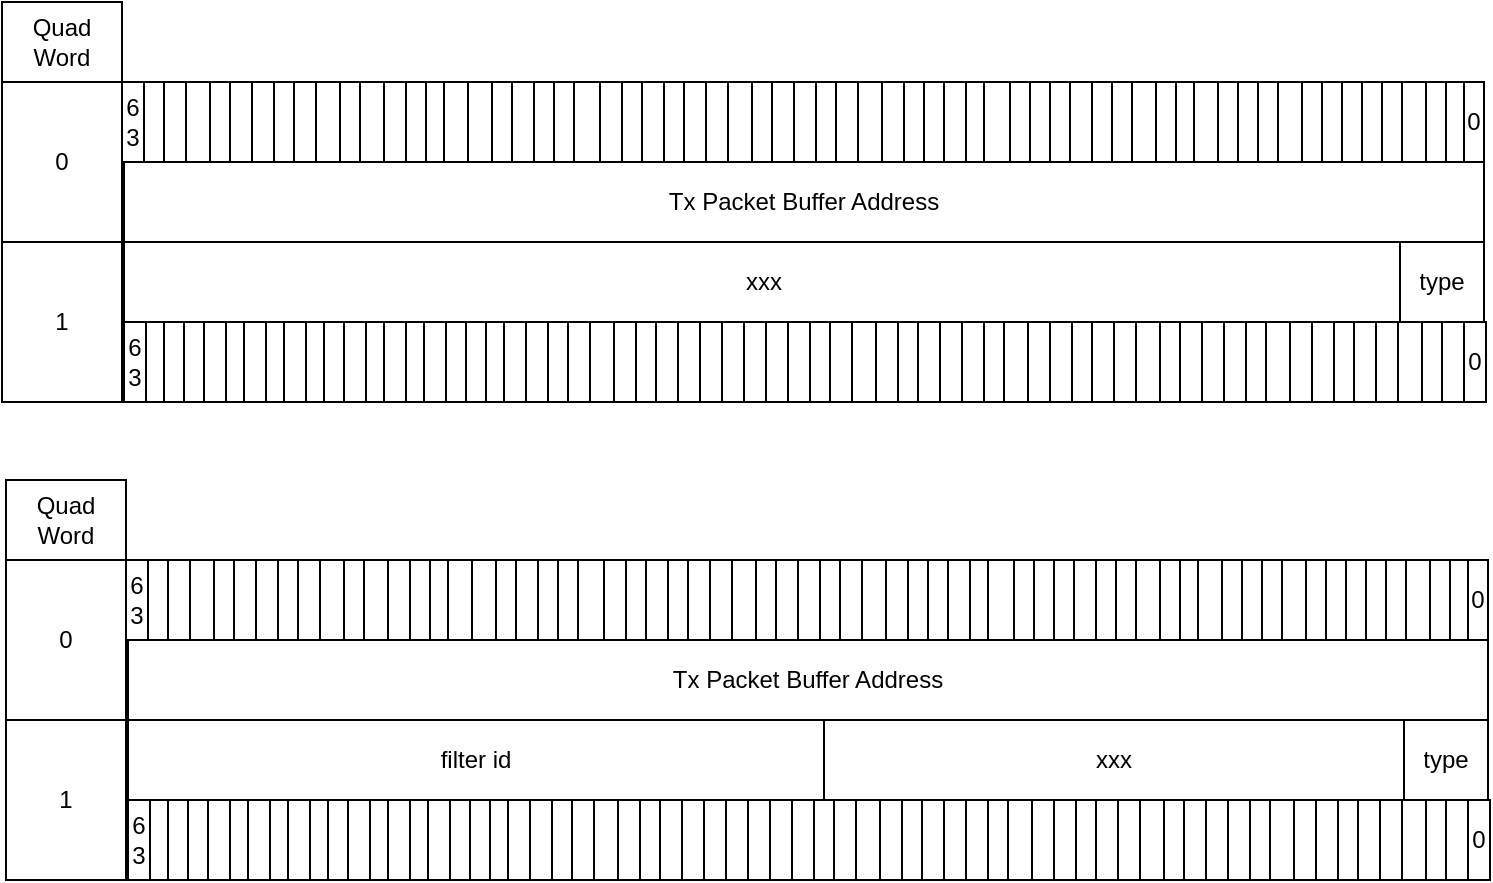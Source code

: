 <mxfile version="20.2.3" type="github">
  <diagram id="qz-nVTfvWQJ1BULRl2s8" name="Page-1">
    <mxGraphModel dx="1888" dy="489" grid="1" gridSize="10" guides="1" tooltips="1" connect="1" arrows="1" fold="1" page="1" pageScale="1" pageWidth="850" pageHeight="1100" math="0" shadow="0">
      <root>
        <mxCell id="0" />
        <mxCell id="1" parent="0" />
        <mxCell id="TTWSgJHcMphLvMV4Wp4F-28" value="" style="shape=table;startSize=0;container=1;collapsible=0;childLayout=tableLayout;" vertex="1" parent="1">
          <mxGeometry x="-721" y="350" width="681" height="40" as="geometry" />
        </mxCell>
        <mxCell id="TTWSgJHcMphLvMV4Wp4F-29" value="" style="shape=tableRow;horizontal=0;startSize=0;swimlaneHead=0;swimlaneBody=0;top=0;left=0;bottom=0;right=0;collapsible=0;dropTarget=0;fillColor=none;points=[[0,0.5],[1,0.5]];portConstraint=eastwest;" vertex="1" parent="TTWSgJHcMphLvMV4Wp4F-28">
          <mxGeometry width="681" height="40" as="geometry" />
        </mxCell>
        <mxCell id="TTWSgJHcMphLvMV4Wp4F-83" value="6&lt;br&gt;3" style="shape=partialRectangle;html=1;whiteSpace=wrap;connectable=0;overflow=hidden;fillColor=none;top=0;left=0;bottom=0;right=0;pointerEvents=1;" vertex="1" parent="TTWSgJHcMphLvMV4Wp4F-29">
          <mxGeometry width="11" height="40" as="geometry">
            <mxRectangle width="11" height="40" as="alternateBounds" />
          </mxGeometry>
        </mxCell>
        <mxCell id="TTWSgJHcMphLvMV4Wp4F-84" style="shape=partialRectangle;html=1;whiteSpace=wrap;connectable=0;overflow=hidden;fillColor=none;top=0;left=0;bottom=0;right=0;pointerEvents=1;" vertex="1" parent="TTWSgJHcMphLvMV4Wp4F-29">
          <mxGeometry x="11" width="10" height="40" as="geometry">
            <mxRectangle width="10" height="40" as="alternateBounds" />
          </mxGeometry>
        </mxCell>
        <mxCell id="TTWSgJHcMphLvMV4Wp4F-85" style="shape=partialRectangle;html=1;whiteSpace=wrap;connectable=0;overflow=hidden;fillColor=none;top=0;left=0;bottom=0;right=0;pointerEvents=1;" vertex="1" parent="TTWSgJHcMphLvMV4Wp4F-29">
          <mxGeometry x="21" width="11" height="40" as="geometry">
            <mxRectangle width="11" height="40" as="alternateBounds" />
          </mxGeometry>
        </mxCell>
        <mxCell id="TTWSgJHcMphLvMV4Wp4F-86" style="shape=partialRectangle;html=1;whiteSpace=wrap;connectable=0;overflow=hidden;fillColor=none;top=0;left=0;bottom=0;right=0;pointerEvents=1;" vertex="1" parent="TTWSgJHcMphLvMV4Wp4F-29">
          <mxGeometry x="32" width="12" height="40" as="geometry">
            <mxRectangle width="12" height="40" as="alternateBounds" />
          </mxGeometry>
        </mxCell>
        <mxCell id="TTWSgJHcMphLvMV4Wp4F-87" style="shape=partialRectangle;html=1;whiteSpace=wrap;connectable=0;overflow=hidden;fillColor=none;top=0;left=0;bottom=0;right=0;pointerEvents=1;" vertex="1" parent="TTWSgJHcMphLvMV4Wp4F-29">
          <mxGeometry x="44" width="10" height="40" as="geometry">
            <mxRectangle width="10" height="40" as="alternateBounds" />
          </mxGeometry>
        </mxCell>
        <mxCell id="TTWSgJHcMphLvMV4Wp4F-88" style="shape=partialRectangle;html=1;whiteSpace=wrap;connectable=0;overflow=hidden;fillColor=none;top=0;left=0;bottom=0;right=0;pointerEvents=1;" vertex="1" parent="TTWSgJHcMphLvMV4Wp4F-29">
          <mxGeometry x="54" width="11" height="40" as="geometry">
            <mxRectangle width="11" height="40" as="alternateBounds" />
          </mxGeometry>
        </mxCell>
        <mxCell id="TTWSgJHcMphLvMV4Wp4F-89" style="shape=partialRectangle;html=1;whiteSpace=wrap;connectable=0;overflow=hidden;fillColor=none;top=0;left=0;bottom=0;right=0;pointerEvents=1;" vertex="1" parent="TTWSgJHcMphLvMV4Wp4F-29">
          <mxGeometry x="65" width="11" height="40" as="geometry">
            <mxRectangle width="11" height="40" as="alternateBounds" />
          </mxGeometry>
        </mxCell>
        <mxCell id="TTWSgJHcMphLvMV4Wp4F-90" style="shape=partialRectangle;html=1;whiteSpace=wrap;connectable=0;overflow=hidden;fillColor=none;top=0;left=0;bottom=0;right=0;pointerEvents=1;" vertex="1" parent="TTWSgJHcMphLvMV4Wp4F-29">
          <mxGeometry x="76" width="10" height="40" as="geometry">
            <mxRectangle width="10" height="40" as="alternateBounds" />
          </mxGeometry>
        </mxCell>
        <mxCell id="TTWSgJHcMphLvMV4Wp4F-91" style="shape=partialRectangle;html=1;whiteSpace=wrap;connectable=0;overflow=hidden;fillColor=none;top=0;left=0;bottom=0;right=0;pointerEvents=1;" vertex="1" parent="TTWSgJHcMphLvMV4Wp4F-29">
          <mxGeometry x="86" width="11" height="40" as="geometry">
            <mxRectangle width="11" height="40" as="alternateBounds" />
          </mxGeometry>
        </mxCell>
        <mxCell id="TTWSgJHcMphLvMV4Wp4F-92" style="shape=partialRectangle;html=1;whiteSpace=wrap;connectable=0;overflow=hidden;fillColor=none;top=0;left=0;bottom=0;right=0;pointerEvents=1;" vertex="1" parent="TTWSgJHcMphLvMV4Wp4F-29">
          <mxGeometry x="97" width="12" height="40" as="geometry">
            <mxRectangle width="12" height="40" as="alternateBounds" />
          </mxGeometry>
        </mxCell>
        <mxCell id="TTWSgJHcMphLvMV4Wp4F-93" style="shape=partialRectangle;html=1;whiteSpace=wrap;connectable=0;overflow=hidden;fillColor=none;top=0;left=0;bottom=0;right=0;pointerEvents=1;" vertex="1" parent="TTWSgJHcMphLvMV4Wp4F-29">
          <mxGeometry x="109" width="10" height="40" as="geometry">
            <mxRectangle width="10" height="40" as="alternateBounds" />
          </mxGeometry>
        </mxCell>
        <mxCell id="TTWSgJHcMphLvMV4Wp4F-94" style="shape=partialRectangle;html=1;whiteSpace=wrap;connectable=0;overflow=hidden;fillColor=none;top=0;left=0;bottom=0;right=0;pointerEvents=1;" vertex="1" parent="TTWSgJHcMphLvMV4Wp4F-29">
          <mxGeometry x="119" width="12" height="40" as="geometry">
            <mxRectangle width="12" height="40" as="alternateBounds" />
          </mxGeometry>
        </mxCell>
        <mxCell id="TTWSgJHcMphLvMV4Wp4F-95" style="shape=partialRectangle;html=1;whiteSpace=wrap;connectable=0;overflow=hidden;fillColor=none;top=0;left=0;bottom=0;right=0;pointerEvents=1;" vertex="1" parent="TTWSgJHcMphLvMV4Wp4F-29">
          <mxGeometry x="131" width="11" height="40" as="geometry">
            <mxRectangle width="11" height="40" as="alternateBounds" />
          </mxGeometry>
        </mxCell>
        <mxCell id="TTWSgJHcMphLvMV4Wp4F-96" style="shape=partialRectangle;html=1;whiteSpace=wrap;connectable=0;overflow=hidden;fillColor=none;top=0;left=0;bottom=0;right=0;pointerEvents=1;" vertex="1" parent="TTWSgJHcMphLvMV4Wp4F-29">
          <mxGeometry x="142" width="10" height="40" as="geometry">
            <mxRectangle width="10" height="40" as="alternateBounds" />
          </mxGeometry>
        </mxCell>
        <mxCell id="TTWSgJHcMphLvMV4Wp4F-97" style="shape=partialRectangle;html=1;whiteSpace=wrap;connectable=0;overflow=hidden;fillColor=none;top=0;left=0;bottom=0;right=0;pointerEvents=1;" vertex="1" parent="TTWSgJHcMphLvMV4Wp4F-29">
          <mxGeometry x="152" width="9" height="40" as="geometry">
            <mxRectangle width="9" height="40" as="alternateBounds" />
          </mxGeometry>
        </mxCell>
        <mxCell id="TTWSgJHcMphLvMV4Wp4F-98" style="shape=partialRectangle;html=1;whiteSpace=wrap;connectable=0;overflow=hidden;fillColor=none;top=0;left=0;bottom=0;right=0;pointerEvents=1;" vertex="1" parent="TTWSgJHcMphLvMV4Wp4F-29">
          <mxGeometry x="161" width="12" height="40" as="geometry">
            <mxRectangle width="12" height="40" as="alternateBounds" />
          </mxGeometry>
        </mxCell>
        <mxCell id="TTWSgJHcMphLvMV4Wp4F-99" style="shape=partialRectangle;html=1;whiteSpace=wrap;connectable=0;overflow=hidden;fillColor=none;top=0;left=0;bottom=0;right=0;pointerEvents=1;" vertex="1" parent="TTWSgJHcMphLvMV4Wp4F-29">
          <mxGeometry x="173" width="12" height="40" as="geometry">
            <mxRectangle width="12" height="40" as="alternateBounds" />
          </mxGeometry>
        </mxCell>
        <mxCell id="TTWSgJHcMphLvMV4Wp4F-100" style="shape=partialRectangle;html=1;whiteSpace=wrap;connectable=0;overflow=hidden;fillColor=none;top=0;left=0;bottom=0;right=0;pointerEvents=1;" vertex="1" parent="TTWSgJHcMphLvMV4Wp4F-29">
          <mxGeometry x="185" width="10" height="40" as="geometry">
            <mxRectangle width="10" height="40" as="alternateBounds" />
          </mxGeometry>
        </mxCell>
        <mxCell id="TTWSgJHcMphLvMV4Wp4F-101" style="shape=partialRectangle;html=1;whiteSpace=wrap;connectable=0;overflow=hidden;fillColor=none;top=0;left=0;bottom=0;right=0;pointerEvents=1;" vertex="1" parent="TTWSgJHcMphLvMV4Wp4F-29">
          <mxGeometry x="195" width="11" height="40" as="geometry">
            <mxRectangle width="11" height="40" as="alternateBounds" />
          </mxGeometry>
        </mxCell>
        <mxCell id="TTWSgJHcMphLvMV4Wp4F-102" style="shape=partialRectangle;html=1;whiteSpace=wrap;connectable=0;overflow=hidden;fillColor=none;top=0;left=0;bottom=0;right=0;pointerEvents=1;" vertex="1" parent="TTWSgJHcMphLvMV4Wp4F-29">
          <mxGeometry x="206" width="10" height="40" as="geometry">
            <mxRectangle width="10" height="40" as="alternateBounds" />
          </mxGeometry>
        </mxCell>
        <mxCell id="TTWSgJHcMphLvMV4Wp4F-103" style="shape=partialRectangle;html=1;whiteSpace=wrap;connectable=0;overflow=hidden;fillColor=none;top=0;left=0;bottom=0;right=0;pointerEvents=1;" vertex="1" parent="TTWSgJHcMphLvMV4Wp4F-29">
          <mxGeometry x="216" width="10" height="40" as="geometry">
            <mxRectangle width="10" height="40" as="alternateBounds" />
          </mxGeometry>
        </mxCell>
        <mxCell id="TTWSgJHcMphLvMV4Wp4F-104" style="shape=partialRectangle;html=1;whiteSpace=wrap;connectable=0;overflow=hidden;fillColor=none;top=0;left=0;bottom=0;right=0;pointerEvents=1;" vertex="1" parent="TTWSgJHcMphLvMV4Wp4F-29">
          <mxGeometry x="226" width="13" height="40" as="geometry">
            <mxRectangle width="13" height="40" as="alternateBounds" />
          </mxGeometry>
        </mxCell>
        <mxCell id="TTWSgJHcMphLvMV4Wp4F-105" style="shape=partialRectangle;html=1;whiteSpace=wrap;connectable=0;overflow=hidden;fillColor=none;top=0;left=0;bottom=0;right=0;pointerEvents=1;" vertex="1" parent="TTWSgJHcMphLvMV4Wp4F-29">
          <mxGeometry x="239" width="11" height="40" as="geometry">
            <mxRectangle width="11" height="40" as="alternateBounds" />
          </mxGeometry>
        </mxCell>
        <mxCell id="TTWSgJHcMphLvMV4Wp4F-106" style="shape=partialRectangle;html=1;whiteSpace=wrap;connectable=0;overflow=hidden;fillColor=none;top=0;left=0;bottom=0;right=0;pointerEvents=1;" vertex="1" parent="TTWSgJHcMphLvMV4Wp4F-29">
          <mxGeometry x="250" width="10" height="40" as="geometry">
            <mxRectangle width="10" height="40" as="alternateBounds" />
          </mxGeometry>
        </mxCell>
        <mxCell id="TTWSgJHcMphLvMV4Wp4F-107" style="shape=partialRectangle;html=1;whiteSpace=wrap;connectable=0;overflow=hidden;fillColor=none;top=0;left=0;bottom=0;right=0;pointerEvents=1;" vertex="1" parent="TTWSgJHcMphLvMV4Wp4F-29">
          <mxGeometry x="260" width="11" height="40" as="geometry">
            <mxRectangle width="11" height="40" as="alternateBounds" />
          </mxGeometry>
        </mxCell>
        <mxCell id="TTWSgJHcMphLvMV4Wp4F-108" style="shape=partialRectangle;html=1;whiteSpace=wrap;connectable=0;overflow=hidden;fillColor=none;top=0;left=0;bottom=0;right=0;pointerEvents=1;" vertex="1" parent="TTWSgJHcMphLvMV4Wp4F-29">
          <mxGeometry x="271" width="10" height="40" as="geometry">
            <mxRectangle width="10" height="40" as="alternateBounds" />
          </mxGeometry>
        </mxCell>
        <mxCell id="TTWSgJHcMphLvMV4Wp4F-109" style="shape=partialRectangle;html=1;whiteSpace=wrap;connectable=0;overflow=hidden;fillColor=none;top=0;left=0;bottom=0;right=0;pointerEvents=1;" vertex="1" parent="TTWSgJHcMphLvMV4Wp4F-29">
          <mxGeometry x="281" width="11" height="40" as="geometry">
            <mxRectangle width="11" height="40" as="alternateBounds" />
          </mxGeometry>
        </mxCell>
        <mxCell id="TTWSgJHcMphLvMV4Wp4F-110" style="shape=partialRectangle;html=1;whiteSpace=wrap;connectable=0;overflow=hidden;fillColor=none;top=0;left=0;bottom=0;right=0;pointerEvents=1;" vertex="1" parent="TTWSgJHcMphLvMV4Wp4F-29">
          <mxGeometry x="292" width="11" height="40" as="geometry">
            <mxRectangle width="11" height="40" as="alternateBounds" />
          </mxGeometry>
        </mxCell>
        <mxCell id="TTWSgJHcMphLvMV4Wp4F-111" style="shape=partialRectangle;html=1;whiteSpace=wrap;connectable=0;overflow=hidden;fillColor=none;top=0;left=0;bottom=0;right=0;pointerEvents=1;" vertex="1" parent="TTWSgJHcMphLvMV4Wp4F-29">
          <mxGeometry x="303" width="12" height="40" as="geometry">
            <mxRectangle width="12" height="40" as="alternateBounds" />
          </mxGeometry>
        </mxCell>
        <mxCell id="TTWSgJHcMphLvMV4Wp4F-112" style="shape=partialRectangle;html=1;whiteSpace=wrap;connectable=0;overflow=hidden;fillColor=none;top=0;left=0;bottom=0;right=0;pointerEvents=1;" vertex="1" parent="TTWSgJHcMphLvMV4Wp4F-29">
          <mxGeometry x="315" width="10" height="40" as="geometry">
            <mxRectangle width="10" height="40" as="alternateBounds" />
          </mxGeometry>
        </mxCell>
        <mxCell id="TTWSgJHcMphLvMV4Wp4F-113" style="shape=partialRectangle;html=1;whiteSpace=wrap;connectable=0;overflow=hidden;fillColor=none;top=0;left=0;bottom=0;right=0;pointerEvents=1;" vertex="1" parent="TTWSgJHcMphLvMV4Wp4F-29">
          <mxGeometry x="325" width="11" height="40" as="geometry">
            <mxRectangle width="11" height="40" as="alternateBounds" />
          </mxGeometry>
        </mxCell>
        <mxCell id="TTWSgJHcMphLvMV4Wp4F-114" style="shape=partialRectangle;html=1;whiteSpace=wrap;connectable=0;overflow=hidden;fillColor=none;top=0;left=0;bottom=0;right=0;pointerEvents=1;" vertex="1" parent="TTWSgJHcMphLvMV4Wp4F-29">
          <mxGeometry x="336" width="11" height="40" as="geometry">
            <mxRectangle width="11" height="40" as="alternateBounds" />
          </mxGeometry>
        </mxCell>
        <mxCell id="TTWSgJHcMphLvMV4Wp4F-82" style="shape=partialRectangle;html=1;whiteSpace=wrap;connectable=0;overflow=hidden;fillColor=none;top=0;left=0;bottom=0;right=0;pointerEvents=1;" vertex="1" parent="TTWSgJHcMphLvMV4Wp4F-29">
          <mxGeometry x="347" width="10" height="40" as="geometry">
            <mxRectangle width="10" height="40" as="alternateBounds" />
          </mxGeometry>
        </mxCell>
        <mxCell id="TTWSgJHcMphLvMV4Wp4F-81" style="shape=partialRectangle;html=1;whiteSpace=wrap;connectable=0;overflow=hidden;fillColor=none;top=0;left=0;bottom=0;right=0;pointerEvents=1;" vertex="1" parent="TTWSgJHcMphLvMV4Wp4F-29">
          <mxGeometry x="357" width="11" height="40" as="geometry">
            <mxRectangle width="11" height="40" as="alternateBounds" />
          </mxGeometry>
        </mxCell>
        <mxCell id="TTWSgJHcMphLvMV4Wp4F-80" style="shape=partialRectangle;html=1;whiteSpace=wrap;connectable=0;overflow=hidden;fillColor=none;top=0;left=0;bottom=0;right=0;pointerEvents=1;" vertex="1" parent="TTWSgJHcMphLvMV4Wp4F-29">
          <mxGeometry x="368" width="12" height="40" as="geometry">
            <mxRectangle width="12" height="40" as="alternateBounds" />
          </mxGeometry>
        </mxCell>
        <mxCell id="TTWSgJHcMphLvMV4Wp4F-78" style="shape=partialRectangle;html=1;whiteSpace=wrap;connectable=0;overflow=hidden;fillColor=none;top=0;left=0;bottom=0;right=0;pointerEvents=1;" vertex="1" parent="TTWSgJHcMphLvMV4Wp4F-29">
          <mxGeometry x="380" width="11" height="40" as="geometry">
            <mxRectangle width="11" height="40" as="alternateBounds" />
          </mxGeometry>
        </mxCell>
        <mxCell id="TTWSgJHcMphLvMV4Wp4F-30" value="" style="shape=partialRectangle;html=1;whiteSpace=wrap;connectable=0;overflow=hidden;fillColor=none;top=0;left=0;bottom=0;right=0;pointerEvents=1;" vertex="1" parent="TTWSgJHcMphLvMV4Wp4F-29">
          <mxGeometry x="391" width="10" height="40" as="geometry">
            <mxRectangle width="10" height="40" as="alternateBounds" />
          </mxGeometry>
        </mxCell>
        <mxCell id="TTWSgJHcMphLvMV4Wp4F-31" value="" style="shape=partialRectangle;html=1;whiteSpace=wrap;connectable=0;overflow=hidden;fillColor=none;top=0;left=0;bottom=0;right=0;pointerEvents=1;" vertex="1" parent="TTWSgJHcMphLvMV4Wp4F-29">
          <mxGeometry x="401" width="10" height="40" as="geometry">
            <mxRectangle width="10" height="40" as="alternateBounds" />
          </mxGeometry>
        </mxCell>
        <mxCell id="TTWSgJHcMphLvMV4Wp4F-32" value="" style="shape=partialRectangle;html=1;whiteSpace=wrap;connectable=0;overflow=hidden;fillColor=none;top=0;left=0;bottom=0;right=0;pointerEvents=1;" vertex="1" parent="TTWSgJHcMphLvMV4Wp4F-29">
          <mxGeometry x="411" width="11" height="40" as="geometry">
            <mxRectangle width="11" height="40" as="alternateBounds" />
          </mxGeometry>
        </mxCell>
        <mxCell id="TTWSgJHcMphLvMV4Wp4F-33" value="" style="shape=partialRectangle;html=1;whiteSpace=wrap;connectable=0;overflow=hidden;fillColor=none;top=0;left=0;bottom=0;right=0;pointerEvents=1;" vertex="1" parent="TTWSgJHcMphLvMV4Wp4F-29">
          <mxGeometry x="422" width="9" height="40" as="geometry">
            <mxRectangle width="9" height="40" as="alternateBounds" />
          </mxGeometry>
        </mxCell>
        <mxCell id="TTWSgJHcMphLvMV4Wp4F-34" value="" style="shape=partialRectangle;html=1;whiteSpace=wrap;connectable=0;overflow=hidden;fillColor=none;top=0;left=0;bottom=0;right=0;pointerEvents=1;" vertex="1" parent="TTWSgJHcMphLvMV4Wp4F-29">
          <mxGeometry x="431" width="13" height="40" as="geometry">
            <mxRectangle width="13" height="40" as="alternateBounds" />
          </mxGeometry>
        </mxCell>
        <mxCell id="TTWSgJHcMphLvMV4Wp4F-35" value="" style="shape=partialRectangle;html=1;whiteSpace=wrap;connectable=0;overflow=hidden;fillColor=none;top=0;left=0;bottom=0;right=0;pointerEvents=1;" vertex="1" parent="TTWSgJHcMphLvMV4Wp4F-29">
          <mxGeometry x="444" width="10" height="40" as="geometry">
            <mxRectangle width="10" height="40" as="alternateBounds" />
          </mxGeometry>
        </mxCell>
        <mxCell id="TTWSgJHcMphLvMV4Wp4F-36" value="" style="shape=partialRectangle;html=1;whiteSpace=wrap;connectable=0;overflow=hidden;fillColor=none;top=0;left=0;bottom=0;right=0;pointerEvents=1;" vertex="1" parent="TTWSgJHcMphLvMV4Wp4F-29">
          <mxGeometry x="454" width="10" height="40" as="geometry">
            <mxRectangle width="10" height="40" as="alternateBounds" />
          </mxGeometry>
        </mxCell>
        <mxCell id="TTWSgJHcMphLvMV4Wp4F-37" value="" style="shape=partialRectangle;html=1;whiteSpace=wrap;connectable=0;overflow=hidden;fillColor=none;top=0;left=0;bottom=0;right=0;pointerEvents=1;" vertex="1" parent="TTWSgJHcMphLvMV4Wp4F-29">
          <mxGeometry x="464" width="10" height="40" as="geometry">
            <mxRectangle width="10" height="40" as="alternateBounds" />
          </mxGeometry>
        </mxCell>
        <mxCell id="TTWSgJHcMphLvMV4Wp4F-38" value="" style="shape=partialRectangle;html=1;whiteSpace=wrap;connectable=0;overflow=hidden;fillColor=none;top=0;left=0;bottom=0;right=0;pointerEvents=1;" vertex="1" parent="TTWSgJHcMphLvMV4Wp4F-29">
          <mxGeometry x="474" width="11" height="40" as="geometry">
            <mxRectangle width="11" height="40" as="alternateBounds" />
          </mxGeometry>
        </mxCell>
        <mxCell id="TTWSgJHcMphLvMV4Wp4F-39" value="" style="shape=partialRectangle;html=1;whiteSpace=wrap;connectable=0;overflow=hidden;fillColor=none;top=0;left=0;bottom=0;right=0;pointerEvents=1;" vertex="1" parent="TTWSgJHcMphLvMV4Wp4F-29">
          <mxGeometry x="485" width="10" height="40" as="geometry">
            <mxRectangle width="10" height="40" as="alternateBounds" />
          </mxGeometry>
        </mxCell>
        <mxCell id="TTWSgJHcMphLvMV4Wp4F-40" value="" style="shape=partialRectangle;html=1;whiteSpace=wrap;connectable=0;overflow=hidden;fillColor=none;top=0;left=0;bottom=0;right=0;pointerEvents=1;" vertex="1" parent="TTWSgJHcMphLvMV4Wp4F-29">
          <mxGeometry x="495" width="10" height="40" as="geometry">
            <mxRectangle width="10" height="40" as="alternateBounds" />
          </mxGeometry>
        </mxCell>
        <mxCell id="TTWSgJHcMphLvMV4Wp4F-41" value="" style="shape=partialRectangle;html=1;whiteSpace=wrap;connectable=0;overflow=hidden;fillColor=none;top=0;left=0;bottom=0;right=0;pointerEvents=1;" vertex="1" parent="TTWSgJHcMphLvMV4Wp4F-29">
          <mxGeometry x="505" width="12" height="40" as="geometry">
            <mxRectangle width="12" height="40" as="alternateBounds" />
          </mxGeometry>
        </mxCell>
        <mxCell id="TTWSgJHcMphLvMV4Wp4F-42" value="" style="shape=partialRectangle;html=1;whiteSpace=wrap;connectable=0;overflow=hidden;fillColor=none;top=0;left=0;bottom=0;right=0;pointerEvents=1;" vertex="1" parent="TTWSgJHcMphLvMV4Wp4F-29">
          <mxGeometry x="517" width="10" height="40" as="geometry">
            <mxRectangle width="10" height="40" as="alternateBounds" />
          </mxGeometry>
        </mxCell>
        <mxCell id="TTWSgJHcMphLvMV4Wp4F-43" value="" style="shape=partialRectangle;html=1;whiteSpace=wrap;connectable=0;overflow=hidden;fillColor=none;top=0;left=0;bottom=0;right=0;pointerEvents=1;" vertex="1" parent="TTWSgJHcMphLvMV4Wp4F-29">
          <mxGeometry x="527" width="9" height="40" as="geometry">
            <mxRectangle width="9" height="40" as="alternateBounds" />
          </mxGeometry>
        </mxCell>
        <mxCell id="TTWSgJHcMphLvMV4Wp4F-44" value="" style="shape=partialRectangle;html=1;whiteSpace=wrap;connectable=0;overflow=hidden;fillColor=none;top=0;left=0;bottom=0;right=0;pointerEvents=1;" vertex="1" parent="TTWSgJHcMphLvMV4Wp4F-29">
          <mxGeometry x="536" width="12" height="40" as="geometry">
            <mxRectangle width="12" height="40" as="alternateBounds" />
          </mxGeometry>
        </mxCell>
        <mxCell id="TTWSgJHcMphLvMV4Wp4F-45" value="" style="shape=partialRectangle;html=1;whiteSpace=wrap;connectable=0;overflow=hidden;fillColor=none;top=0;left=0;bottom=0;right=0;pointerEvents=1;" vertex="1" parent="TTWSgJHcMphLvMV4Wp4F-29">
          <mxGeometry x="548" width="10" height="40" as="geometry">
            <mxRectangle width="10" height="40" as="alternateBounds" />
          </mxGeometry>
        </mxCell>
        <mxCell id="TTWSgJHcMphLvMV4Wp4F-46" value="" style="shape=partialRectangle;html=1;whiteSpace=wrap;connectable=0;overflow=hidden;fillColor=none;top=0;left=0;bottom=0;right=0;pointerEvents=1;" vertex="1" parent="TTWSgJHcMphLvMV4Wp4F-29">
          <mxGeometry x="558" width="10" height="40" as="geometry">
            <mxRectangle width="10" height="40" as="alternateBounds" />
          </mxGeometry>
        </mxCell>
        <mxCell id="TTWSgJHcMphLvMV4Wp4F-47" value="" style="shape=partialRectangle;html=1;whiteSpace=wrap;connectable=0;overflow=hidden;fillColor=none;top=0;left=0;bottom=0;right=0;pointerEvents=1;" vertex="1" parent="TTWSgJHcMphLvMV4Wp4F-29">
          <mxGeometry x="568" width="10" height="40" as="geometry">
            <mxRectangle width="10" height="40" as="alternateBounds" />
          </mxGeometry>
        </mxCell>
        <mxCell id="TTWSgJHcMphLvMV4Wp4F-48" value="" style="shape=partialRectangle;html=1;whiteSpace=wrap;connectable=0;overflow=hidden;fillColor=none;top=0;left=0;bottom=0;right=0;pointerEvents=1;" vertex="1" parent="TTWSgJHcMphLvMV4Wp4F-29">
          <mxGeometry x="578" width="12" height="40" as="geometry">
            <mxRectangle width="12" height="40" as="alternateBounds" />
          </mxGeometry>
        </mxCell>
        <mxCell id="TTWSgJHcMphLvMV4Wp4F-49" value="" style="shape=partialRectangle;html=1;whiteSpace=wrap;connectable=0;overflow=hidden;fillColor=none;top=0;left=0;bottom=0;right=0;pointerEvents=1;" vertex="1" parent="TTWSgJHcMphLvMV4Wp4F-29">
          <mxGeometry x="590" width="10" height="40" as="geometry">
            <mxRectangle width="10" height="40" as="alternateBounds" />
          </mxGeometry>
        </mxCell>
        <mxCell id="TTWSgJHcMphLvMV4Wp4F-71" style="shape=partialRectangle;html=1;whiteSpace=wrap;connectable=0;overflow=hidden;fillColor=none;top=0;left=0;bottom=0;right=0;pointerEvents=1;" vertex="1" parent="TTWSgJHcMphLvMV4Wp4F-29">
          <mxGeometry x="600" width="10" height="40" as="geometry">
            <mxRectangle width="10" height="40" as="alternateBounds" />
          </mxGeometry>
        </mxCell>
        <mxCell id="TTWSgJHcMphLvMV4Wp4F-72" style="shape=partialRectangle;html=1;whiteSpace=wrap;connectable=0;overflow=hidden;fillColor=none;top=0;left=0;bottom=0;right=0;pointerEvents=1;" vertex="1" parent="TTWSgJHcMphLvMV4Wp4F-29">
          <mxGeometry x="610" width="10" height="40" as="geometry">
            <mxRectangle width="10" height="40" as="alternateBounds" />
          </mxGeometry>
        </mxCell>
        <mxCell id="TTWSgJHcMphLvMV4Wp4F-73" style="shape=partialRectangle;html=1;whiteSpace=wrap;connectable=0;overflow=hidden;fillColor=none;top=0;left=0;bottom=0;right=0;pointerEvents=1;" vertex="1" parent="TTWSgJHcMphLvMV4Wp4F-29">
          <mxGeometry x="620" width="10" height="40" as="geometry">
            <mxRectangle width="10" height="40" as="alternateBounds" />
          </mxGeometry>
        </mxCell>
        <mxCell id="TTWSgJHcMphLvMV4Wp4F-74" style="shape=partialRectangle;html=1;whiteSpace=wrap;connectable=0;overflow=hidden;fillColor=none;top=0;left=0;bottom=0;right=0;pointerEvents=1;" vertex="1" parent="TTWSgJHcMphLvMV4Wp4F-29">
          <mxGeometry x="630" width="10" height="40" as="geometry">
            <mxRectangle width="10" height="40" as="alternateBounds" />
          </mxGeometry>
        </mxCell>
        <mxCell id="TTWSgJHcMphLvMV4Wp4F-75" style="shape=partialRectangle;html=1;whiteSpace=wrap;connectable=0;overflow=hidden;fillColor=none;top=0;left=0;bottom=0;right=0;pointerEvents=1;" vertex="1" parent="TTWSgJHcMphLvMV4Wp4F-29">
          <mxGeometry x="640" width="12" height="40" as="geometry">
            <mxRectangle width="12" height="40" as="alternateBounds" />
          </mxGeometry>
        </mxCell>
        <mxCell id="TTWSgJHcMphLvMV4Wp4F-76" style="shape=partialRectangle;html=1;whiteSpace=wrap;connectable=0;overflow=hidden;fillColor=none;top=0;left=0;bottom=0;right=0;pointerEvents=1;" vertex="1" parent="TTWSgJHcMphLvMV4Wp4F-29">
          <mxGeometry x="652" width="10" height="40" as="geometry">
            <mxRectangle width="10" height="40" as="alternateBounds" />
          </mxGeometry>
        </mxCell>
        <mxCell id="TTWSgJHcMphLvMV4Wp4F-77" style="shape=partialRectangle;html=1;whiteSpace=wrap;connectable=0;overflow=hidden;fillColor=none;top=0;left=0;bottom=0;right=0;pointerEvents=1;" vertex="1" parent="TTWSgJHcMphLvMV4Wp4F-29">
          <mxGeometry x="662" width="9" height="40" as="geometry">
            <mxRectangle width="9" height="40" as="alternateBounds" />
          </mxGeometry>
        </mxCell>
        <mxCell id="TTWSgJHcMphLvMV4Wp4F-230" value="0" style="shape=partialRectangle;html=1;whiteSpace=wrap;connectable=0;overflow=hidden;fillColor=none;top=0;left=0;bottom=0;right=0;pointerEvents=1;" vertex="1" parent="TTWSgJHcMphLvMV4Wp4F-29">
          <mxGeometry x="671" width="10" height="40" as="geometry">
            <mxRectangle width="10" height="40" as="alternateBounds" />
          </mxGeometry>
        </mxCell>
        <mxCell id="TTWSgJHcMphLvMV4Wp4F-115" value="" style="shape=table;startSize=0;container=1;collapsible=0;childLayout=tableLayout;" vertex="1" parent="1">
          <mxGeometry x="-720" y="470" width="681" height="40" as="geometry" />
        </mxCell>
        <mxCell id="TTWSgJHcMphLvMV4Wp4F-116" value="" style="shape=tableRow;horizontal=0;startSize=0;swimlaneHead=0;swimlaneBody=0;top=0;left=0;bottom=0;right=0;collapsible=0;dropTarget=0;fillColor=none;points=[[0,0.5],[1,0.5]];portConstraint=eastwest;" vertex="1" parent="TTWSgJHcMphLvMV4Wp4F-115">
          <mxGeometry width="681" height="40" as="geometry" />
        </mxCell>
        <mxCell id="TTWSgJHcMphLvMV4Wp4F-117" value="6&lt;br&gt;3" style="shape=partialRectangle;html=1;whiteSpace=wrap;connectable=0;overflow=hidden;fillColor=none;top=0;left=0;bottom=0;right=0;pointerEvents=1;" vertex="1" parent="TTWSgJHcMphLvMV4Wp4F-116">
          <mxGeometry width="11" height="40" as="geometry">
            <mxRectangle width="11" height="40" as="alternateBounds" />
          </mxGeometry>
        </mxCell>
        <mxCell id="TTWSgJHcMphLvMV4Wp4F-118" value="" style="shape=partialRectangle;html=1;whiteSpace=wrap;connectable=0;overflow=hidden;fillColor=none;top=0;left=0;bottom=0;right=0;pointerEvents=1;" vertex="1" parent="TTWSgJHcMphLvMV4Wp4F-116">
          <mxGeometry x="11" width="9" height="40" as="geometry">
            <mxRectangle width="9" height="40" as="alternateBounds" />
          </mxGeometry>
        </mxCell>
        <mxCell id="TTWSgJHcMphLvMV4Wp4F-119" value="" style="shape=partialRectangle;html=1;whiteSpace=wrap;connectable=0;overflow=hidden;fillColor=none;top=0;left=0;bottom=0;right=0;pointerEvents=1;" vertex="1" parent="TTWSgJHcMphLvMV4Wp4F-116">
          <mxGeometry x="20" width="10" height="40" as="geometry">
            <mxRectangle width="10" height="40" as="alternateBounds" />
          </mxGeometry>
        </mxCell>
        <mxCell id="TTWSgJHcMphLvMV4Wp4F-120" value="" style="shape=partialRectangle;html=1;whiteSpace=wrap;connectable=0;overflow=hidden;fillColor=none;top=0;left=0;bottom=0;right=0;pointerEvents=1;" vertex="1" parent="TTWSgJHcMphLvMV4Wp4F-116">
          <mxGeometry x="30" width="10" height="40" as="geometry">
            <mxRectangle width="10" height="40" as="alternateBounds" />
          </mxGeometry>
        </mxCell>
        <mxCell id="TTWSgJHcMphLvMV4Wp4F-121" value="" style="shape=partialRectangle;html=1;whiteSpace=wrap;connectable=0;overflow=hidden;fillColor=none;top=0;left=0;bottom=0;right=0;pointerEvents=1;" vertex="1" parent="TTWSgJHcMphLvMV4Wp4F-116">
          <mxGeometry x="40" width="11" height="40" as="geometry">
            <mxRectangle width="11" height="40" as="alternateBounds" />
          </mxGeometry>
        </mxCell>
        <mxCell id="TTWSgJHcMphLvMV4Wp4F-122" value="" style="shape=partialRectangle;html=1;whiteSpace=wrap;connectable=0;overflow=hidden;fillColor=none;top=0;left=0;bottom=0;right=0;pointerEvents=1;" vertex="1" parent="TTWSgJHcMphLvMV4Wp4F-116">
          <mxGeometry x="51" width="9" height="40" as="geometry">
            <mxRectangle width="9" height="40" as="alternateBounds" />
          </mxGeometry>
        </mxCell>
        <mxCell id="TTWSgJHcMphLvMV4Wp4F-123" value="" style="shape=partialRectangle;html=1;whiteSpace=wrap;connectable=0;overflow=hidden;fillColor=none;top=0;left=0;bottom=0;right=0;pointerEvents=1;" vertex="1" parent="TTWSgJHcMphLvMV4Wp4F-116">
          <mxGeometry x="60" width="11" height="40" as="geometry">
            <mxRectangle width="11" height="40" as="alternateBounds" />
          </mxGeometry>
        </mxCell>
        <mxCell id="TTWSgJHcMphLvMV4Wp4F-124" value="" style="shape=partialRectangle;html=1;whiteSpace=wrap;connectable=0;overflow=hidden;fillColor=none;top=0;left=0;bottom=0;right=0;pointerEvents=1;" vertex="1" parent="TTWSgJHcMphLvMV4Wp4F-116">
          <mxGeometry x="71" width="9" height="40" as="geometry">
            <mxRectangle width="9" height="40" as="alternateBounds" />
          </mxGeometry>
        </mxCell>
        <mxCell id="TTWSgJHcMphLvMV4Wp4F-125" value="" style="shape=partialRectangle;html=1;whiteSpace=wrap;connectable=0;overflow=hidden;fillColor=none;top=0;left=0;bottom=0;right=0;pointerEvents=1;" vertex="1" parent="TTWSgJHcMphLvMV4Wp4F-116">
          <mxGeometry x="80" width="11" height="40" as="geometry">
            <mxRectangle width="11" height="40" as="alternateBounds" />
          </mxGeometry>
        </mxCell>
        <mxCell id="TTWSgJHcMphLvMV4Wp4F-126" value="" style="shape=partialRectangle;html=1;whiteSpace=wrap;connectable=0;overflow=hidden;fillColor=none;top=0;left=0;bottom=0;right=0;pointerEvents=1;" vertex="1" parent="TTWSgJHcMphLvMV4Wp4F-116">
          <mxGeometry x="91" width="9" height="40" as="geometry">
            <mxRectangle width="9" height="40" as="alternateBounds" />
          </mxGeometry>
        </mxCell>
        <mxCell id="TTWSgJHcMphLvMV4Wp4F-127" value="" style="shape=partialRectangle;html=1;whiteSpace=wrap;connectable=0;overflow=hidden;fillColor=none;top=0;left=0;bottom=0;right=0;pointerEvents=1;" vertex="1" parent="TTWSgJHcMphLvMV4Wp4F-116">
          <mxGeometry x="100" width="10" height="40" as="geometry">
            <mxRectangle width="10" height="40" as="alternateBounds" />
          </mxGeometry>
        </mxCell>
        <mxCell id="TTWSgJHcMphLvMV4Wp4F-128" value="" style="shape=partialRectangle;html=1;whiteSpace=wrap;connectable=0;overflow=hidden;fillColor=none;top=0;left=0;bottom=0;right=0;pointerEvents=1;" vertex="1" parent="TTWSgJHcMphLvMV4Wp4F-116">
          <mxGeometry x="110" width="11" height="40" as="geometry">
            <mxRectangle width="11" height="40" as="alternateBounds" />
          </mxGeometry>
        </mxCell>
        <mxCell id="TTWSgJHcMphLvMV4Wp4F-129" value="" style="shape=partialRectangle;html=1;whiteSpace=wrap;connectable=0;overflow=hidden;fillColor=none;top=0;left=0;bottom=0;right=0;pointerEvents=1;" vertex="1" parent="TTWSgJHcMphLvMV4Wp4F-116">
          <mxGeometry x="121" width="9" height="40" as="geometry">
            <mxRectangle width="9" height="40" as="alternateBounds" />
          </mxGeometry>
        </mxCell>
        <mxCell id="TTWSgJHcMphLvMV4Wp4F-130" value="" style="shape=partialRectangle;html=1;whiteSpace=wrap;connectable=0;overflow=hidden;fillColor=none;top=0;left=0;bottom=0;right=0;pointerEvents=1;" vertex="1" parent="TTWSgJHcMphLvMV4Wp4F-116">
          <mxGeometry x="130" width="11" height="40" as="geometry">
            <mxRectangle width="11" height="40" as="alternateBounds" />
          </mxGeometry>
        </mxCell>
        <mxCell id="TTWSgJHcMphLvMV4Wp4F-131" value="" style="shape=partialRectangle;html=1;whiteSpace=wrap;connectable=0;overflow=hidden;fillColor=none;top=0;left=0;bottom=0;right=0;pointerEvents=1;" vertex="1" parent="TTWSgJHcMphLvMV4Wp4F-116">
          <mxGeometry x="141" width="9" height="40" as="geometry">
            <mxRectangle width="9" height="40" as="alternateBounds" />
          </mxGeometry>
        </mxCell>
        <mxCell id="TTWSgJHcMphLvMV4Wp4F-132" value="" style="shape=partialRectangle;html=1;whiteSpace=wrap;connectable=0;overflow=hidden;fillColor=none;top=0;left=0;bottom=0;right=0;pointerEvents=1;" vertex="1" parent="TTWSgJHcMphLvMV4Wp4F-116">
          <mxGeometry x="150" width="11" height="40" as="geometry">
            <mxRectangle width="11" height="40" as="alternateBounds" />
          </mxGeometry>
        </mxCell>
        <mxCell id="TTWSgJHcMphLvMV4Wp4F-133" value="" style="shape=partialRectangle;html=1;whiteSpace=wrap;connectable=0;overflow=hidden;fillColor=none;top=0;left=0;bottom=0;right=0;pointerEvents=1;" vertex="1" parent="TTWSgJHcMphLvMV4Wp4F-116">
          <mxGeometry x="161" width="10" height="40" as="geometry">
            <mxRectangle width="10" height="40" as="alternateBounds" />
          </mxGeometry>
        </mxCell>
        <mxCell id="TTWSgJHcMphLvMV4Wp4F-134" value="" style="shape=partialRectangle;html=1;whiteSpace=wrap;connectable=0;overflow=hidden;fillColor=none;top=0;left=0;bottom=0;right=0;pointerEvents=1;" vertex="1" parent="TTWSgJHcMphLvMV4Wp4F-116">
          <mxGeometry x="171" width="10" height="40" as="geometry">
            <mxRectangle width="10" height="40" as="alternateBounds" />
          </mxGeometry>
        </mxCell>
        <mxCell id="TTWSgJHcMphLvMV4Wp4F-135" value="" style="shape=partialRectangle;html=1;whiteSpace=wrap;connectable=0;overflow=hidden;fillColor=none;top=0;left=0;bottom=0;right=0;pointerEvents=1;" vertex="1" parent="TTWSgJHcMphLvMV4Wp4F-116">
          <mxGeometry x="181" width="9" height="40" as="geometry">
            <mxRectangle width="9" height="40" as="alternateBounds" />
          </mxGeometry>
        </mxCell>
        <mxCell id="TTWSgJHcMphLvMV4Wp4F-136" value="" style="shape=partialRectangle;html=1;whiteSpace=wrap;connectable=0;overflow=hidden;fillColor=none;top=0;left=0;bottom=0;right=0;pointerEvents=1;" vertex="1" parent="TTWSgJHcMphLvMV4Wp4F-116">
          <mxGeometry x="190" width="11" height="40" as="geometry">
            <mxRectangle width="11" height="40" as="alternateBounds" />
          </mxGeometry>
        </mxCell>
        <mxCell id="TTWSgJHcMphLvMV4Wp4F-186" style="shape=partialRectangle;html=1;whiteSpace=wrap;connectable=0;overflow=hidden;fillColor=none;top=0;left=0;bottom=0;right=0;pointerEvents=1;" vertex="1" parent="TTWSgJHcMphLvMV4Wp4F-116">
          <mxGeometry x="201" width="11" height="40" as="geometry">
            <mxRectangle width="11" height="40" as="alternateBounds" />
          </mxGeometry>
        </mxCell>
        <mxCell id="TTWSgJHcMphLvMV4Wp4F-187" style="shape=partialRectangle;html=1;whiteSpace=wrap;connectable=0;overflow=hidden;fillColor=none;top=0;left=0;bottom=0;right=0;pointerEvents=1;" vertex="1" parent="TTWSgJHcMphLvMV4Wp4F-116">
          <mxGeometry x="212" width="10" height="40" as="geometry">
            <mxRectangle width="10" height="40" as="alternateBounds" />
          </mxGeometry>
        </mxCell>
        <mxCell id="TTWSgJHcMphLvMV4Wp4F-188" style="shape=partialRectangle;html=1;whiteSpace=wrap;connectable=0;overflow=hidden;fillColor=none;top=0;left=0;bottom=0;right=0;pointerEvents=1;" vertex="1" parent="TTWSgJHcMphLvMV4Wp4F-116">
          <mxGeometry x="222" width="11" height="40" as="geometry">
            <mxRectangle width="11" height="40" as="alternateBounds" />
          </mxGeometry>
        </mxCell>
        <mxCell id="TTWSgJHcMphLvMV4Wp4F-189" style="shape=partialRectangle;html=1;whiteSpace=wrap;connectable=0;overflow=hidden;fillColor=none;top=0;left=0;bottom=0;right=0;pointerEvents=1;" vertex="1" parent="TTWSgJHcMphLvMV4Wp4F-116">
          <mxGeometry x="233" width="12" height="40" as="geometry">
            <mxRectangle width="12" height="40" as="alternateBounds" />
          </mxGeometry>
        </mxCell>
        <mxCell id="TTWSgJHcMphLvMV4Wp4F-190" style="shape=partialRectangle;html=1;whiteSpace=wrap;connectable=0;overflow=hidden;fillColor=none;top=0;left=0;bottom=0;right=0;pointerEvents=1;" vertex="1" parent="TTWSgJHcMphLvMV4Wp4F-116">
          <mxGeometry x="245" width="11" height="40" as="geometry">
            <mxRectangle width="11" height="40" as="alternateBounds" />
          </mxGeometry>
        </mxCell>
        <mxCell id="TTWSgJHcMphLvMV4Wp4F-191" style="shape=partialRectangle;html=1;whiteSpace=wrap;connectable=0;overflow=hidden;fillColor=none;top=0;left=0;bottom=0;right=0;pointerEvents=1;" vertex="1" parent="TTWSgJHcMphLvMV4Wp4F-116">
          <mxGeometry x="256" width="10" height="40" as="geometry">
            <mxRectangle width="10" height="40" as="alternateBounds" />
          </mxGeometry>
        </mxCell>
        <mxCell id="TTWSgJHcMphLvMV4Wp4F-192" style="shape=partialRectangle;html=1;whiteSpace=wrap;connectable=0;overflow=hidden;fillColor=none;top=0;left=0;bottom=0;right=0;pointerEvents=1;" vertex="1" parent="TTWSgJHcMphLvMV4Wp4F-116">
          <mxGeometry x="266" width="11" height="40" as="geometry">
            <mxRectangle width="11" height="40" as="alternateBounds" />
          </mxGeometry>
        </mxCell>
        <mxCell id="TTWSgJHcMphLvMV4Wp4F-193" style="shape=partialRectangle;html=1;whiteSpace=wrap;connectable=0;overflow=hidden;fillColor=none;top=0;left=0;bottom=0;right=0;pointerEvents=1;" vertex="1" parent="TTWSgJHcMphLvMV4Wp4F-116">
          <mxGeometry x="277" width="11" height="40" as="geometry">
            <mxRectangle width="11" height="40" as="alternateBounds" />
          </mxGeometry>
        </mxCell>
        <mxCell id="TTWSgJHcMphLvMV4Wp4F-194" style="shape=partialRectangle;html=1;whiteSpace=wrap;connectable=0;overflow=hidden;fillColor=none;top=0;left=0;bottom=0;right=0;pointerEvents=1;" vertex="1" parent="TTWSgJHcMphLvMV4Wp4F-116">
          <mxGeometry x="288" width="11" height="40" as="geometry">
            <mxRectangle width="11" height="40" as="alternateBounds" />
          </mxGeometry>
        </mxCell>
        <mxCell id="TTWSgJHcMphLvMV4Wp4F-195" style="shape=partialRectangle;html=1;whiteSpace=wrap;connectable=0;overflow=hidden;fillColor=none;top=0;left=0;bottom=0;right=0;pointerEvents=1;" vertex="1" parent="TTWSgJHcMphLvMV4Wp4F-116">
          <mxGeometry x="299" width="11" height="40" as="geometry">
            <mxRectangle width="11" height="40" as="alternateBounds" />
          </mxGeometry>
        </mxCell>
        <mxCell id="TTWSgJHcMphLvMV4Wp4F-196" style="shape=partialRectangle;html=1;whiteSpace=wrap;connectable=0;overflow=hidden;fillColor=none;top=0;left=0;bottom=0;right=0;pointerEvents=1;" vertex="1" parent="TTWSgJHcMphLvMV4Wp4F-116">
          <mxGeometry x="310" width="11" height="40" as="geometry">
            <mxRectangle width="11" height="40" as="alternateBounds" />
          </mxGeometry>
        </mxCell>
        <mxCell id="TTWSgJHcMphLvMV4Wp4F-197" style="shape=partialRectangle;html=1;whiteSpace=wrap;connectable=0;overflow=hidden;fillColor=none;top=0;left=0;bottom=0;right=0;pointerEvents=1;" vertex="1" parent="TTWSgJHcMphLvMV4Wp4F-116">
          <mxGeometry x="321" width="11" height="40" as="geometry">
            <mxRectangle width="11" height="40" as="alternateBounds" />
          </mxGeometry>
        </mxCell>
        <mxCell id="TTWSgJHcMphLvMV4Wp4F-198" style="shape=partialRectangle;html=1;whiteSpace=wrap;connectable=0;overflow=hidden;fillColor=none;top=0;left=0;bottom=0;right=0;pointerEvents=1;" vertex="1" parent="TTWSgJHcMphLvMV4Wp4F-116">
          <mxGeometry x="332" width="11" height="40" as="geometry">
            <mxRectangle width="11" height="40" as="alternateBounds" />
          </mxGeometry>
        </mxCell>
        <mxCell id="TTWSgJHcMphLvMV4Wp4F-199" style="shape=partialRectangle;html=1;whiteSpace=wrap;connectable=0;overflow=hidden;fillColor=none;top=0;left=0;bottom=0;right=0;pointerEvents=1;" vertex="1" parent="TTWSgJHcMphLvMV4Wp4F-116">
          <mxGeometry x="343" width="10" height="40" as="geometry">
            <mxRectangle width="10" height="40" as="alternateBounds" />
          </mxGeometry>
        </mxCell>
        <mxCell id="TTWSgJHcMphLvMV4Wp4F-200" style="shape=partialRectangle;html=1;whiteSpace=wrap;connectable=0;overflow=hidden;fillColor=none;top=0;left=0;bottom=0;right=0;pointerEvents=1;" vertex="1" parent="TTWSgJHcMphLvMV4Wp4F-116">
          <mxGeometry x="353" width="11" height="40" as="geometry">
            <mxRectangle width="11" height="40" as="alternateBounds" />
          </mxGeometry>
        </mxCell>
        <mxCell id="TTWSgJHcMphLvMV4Wp4F-201" style="shape=partialRectangle;html=1;whiteSpace=wrap;connectable=0;overflow=hidden;fillColor=none;top=0;left=0;bottom=0;right=0;pointerEvents=1;" vertex="1" parent="TTWSgJHcMphLvMV4Wp4F-116">
          <mxGeometry x="364" width="12" height="40" as="geometry">
            <mxRectangle width="12" height="40" as="alternateBounds" />
          </mxGeometry>
        </mxCell>
        <mxCell id="TTWSgJHcMphLvMV4Wp4F-202" style="shape=partialRectangle;html=1;whiteSpace=wrap;connectable=0;overflow=hidden;fillColor=none;top=0;left=0;bottom=0;right=0;pointerEvents=1;" vertex="1" parent="TTWSgJHcMphLvMV4Wp4F-116">
          <mxGeometry x="376" width="11" height="40" as="geometry">
            <mxRectangle width="11" height="40" as="alternateBounds" />
          </mxGeometry>
        </mxCell>
        <mxCell id="TTWSgJHcMphLvMV4Wp4F-203" style="shape=partialRectangle;html=1;whiteSpace=wrap;connectable=0;overflow=hidden;fillColor=none;top=0;left=0;bottom=0;right=0;pointerEvents=1;" vertex="1" parent="TTWSgJHcMphLvMV4Wp4F-116">
          <mxGeometry x="387" width="10" height="40" as="geometry">
            <mxRectangle width="10" height="40" as="alternateBounds" />
          </mxGeometry>
        </mxCell>
        <mxCell id="TTWSgJHcMphLvMV4Wp4F-204" style="shape=partialRectangle;html=1;whiteSpace=wrap;connectable=0;overflow=hidden;fillColor=none;top=0;left=0;bottom=0;right=0;pointerEvents=1;" vertex="1" parent="TTWSgJHcMphLvMV4Wp4F-116">
          <mxGeometry x="397" width="11" height="40" as="geometry">
            <mxRectangle width="11" height="40" as="alternateBounds" />
          </mxGeometry>
        </mxCell>
        <mxCell id="TTWSgJHcMphLvMV4Wp4F-205" style="shape=partialRectangle;html=1;whiteSpace=wrap;connectable=0;overflow=hidden;fillColor=none;top=0;left=0;bottom=0;right=0;pointerEvents=1;" vertex="1" parent="TTWSgJHcMphLvMV4Wp4F-116">
          <mxGeometry x="408" width="11" height="40" as="geometry">
            <mxRectangle width="11" height="40" as="alternateBounds" />
          </mxGeometry>
        </mxCell>
        <mxCell id="TTWSgJHcMphLvMV4Wp4F-206" style="shape=partialRectangle;html=1;whiteSpace=wrap;connectable=0;overflow=hidden;fillColor=none;top=0;left=0;bottom=0;right=0;pointerEvents=1;" vertex="1" parent="TTWSgJHcMphLvMV4Wp4F-116">
          <mxGeometry x="419" width="11" height="40" as="geometry">
            <mxRectangle width="11" height="40" as="alternateBounds" />
          </mxGeometry>
        </mxCell>
        <mxCell id="TTWSgJHcMphLvMV4Wp4F-207" style="shape=partialRectangle;html=1;whiteSpace=wrap;connectable=0;overflow=hidden;fillColor=none;top=0;left=0;bottom=0;right=0;pointerEvents=1;" vertex="1" parent="TTWSgJHcMphLvMV4Wp4F-116">
          <mxGeometry x="430" width="10" height="40" as="geometry">
            <mxRectangle width="10" height="40" as="alternateBounds" />
          </mxGeometry>
        </mxCell>
        <mxCell id="TTWSgJHcMphLvMV4Wp4F-208" style="shape=partialRectangle;html=1;whiteSpace=wrap;connectable=0;overflow=hidden;fillColor=none;top=0;left=0;bottom=0;right=0;pointerEvents=1;" vertex="1" parent="TTWSgJHcMphLvMV4Wp4F-116">
          <mxGeometry x="440" width="12" height="40" as="geometry">
            <mxRectangle width="12" height="40" as="alternateBounds" />
          </mxGeometry>
        </mxCell>
        <mxCell id="TTWSgJHcMphLvMV4Wp4F-209" style="shape=partialRectangle;html=1;whiteSpace=wrap;connectable=0;overflow=hidden;fillColor=none;top=0;left=0;bottom=0;right=0;pointerEvents=1;" vertex="1" parent="TTWSgJHcMphLvMV4Wp4F-116">
          <mxGeometry x="452" width="11" height="40" as="geometry">
            <mxRectangle width="11" height="40" as="alternateBounds" />
          </mxGeometry>
        </mxCell>
        <mxCell id="TTWSgJHcMphLvMV4Wp4F-210" style="shape=partialRectangle;html=1;whiteSpace=wrap;connectable=0;overflow=hidden;fillColor=none;top=0;left=0;bottom=0;right=0;pointerEvents=1;" vertex="1" parent="TTWSgJHcMphLvMV4Wp4F-116">
          <mxGeometry x="463" width="11" height="40" as="geometry">
            <mxRectangle width="11" height="40" as="alternateBounds" />
          </mxGeometry>
        </mxCell>
        <mxCell id="TTWSgJHcMphLvMV4Wp4F-211" style="shape=partialRectangle;html=1;whiteSpace=wrap;connectable=0;overflow=hidden;fillColor=none;top=0;left=0;bottom=0;right=0;pointerEvents=1;" vertex="1" parent="TTWSgJHcMphLvMV4Wp4F-116">
          <mxGeometry x="474" width="10" height="40" as="geometry">
            <mxRectangle width="10" height="40" as="alternateBounds" />
          </mxGeometry>
        </mxCell>
        <mxCell id="TTWSgJHcMphLvMV4Wp4F-212" style="shape=partialRectangle;html=1;whiteSpace=wrap;connectable=0;overflow=hidden;fillColor=none;top=0;left=0;bottom=0;right=0;pointerEvents=1;" vertex="1" parent="TTWSgJHcMphLvMV4Wp4F-116">
          <mxGeometry x="484" width="11" height="40" as="geometry">
            <mxRectangle width="11" height="40" as="alternateBounds" />
          </mxGeometry>
        </mxCell>
        <mxCell id="TTWSgJHcMphLvMV4Wp4F-213" style="shape=partialRectangle;html=1;whiteSpace=wrap;connectable=0;overflow=hidden;fillColor=none;top=0;left=0;bottom=0;right=0;pointerEvents=1;" vertex="1" parent="TTWSgJHcMphLvMV4Wp4F-116">
          <mxGeometry x="495" width="11" height="40" as="geometry">
            <mxRectangle width="11" height="40" as="alternateBounds" />
          </mxGeometry>
        </mxCell>
        <mxCell id="TTWSgJHcMphLvMV4Wp4F-214" style="shape=partialRectangle;html=1;whiteSpace=wrap;connectable=0;overflow=hidden;fillColor=none;top=0;left=0;bottom=0;right=0;pointerEvents=1;" vertex="1" parent="TTWSgJHcMphLvMV4Wp4F-116">
          <mxGeometry x="506" width="12" height="40" as="geometry">
            <mxRectangle width="12" height="40" as="alternateBounds" />
          </mxGeometry>
        </mxCell>
        <mxCell id="TTWSgJHcMphLvMV4Wp4F-215" style="shape=partialRectangle;html=1;whiteSpace=wrap;connectable=0;overflow=hidden;fillColor=none;top=0;left=0;bottom=0;right=0;pointerEvents=1;" vertex="1" parent="TTWSgJHcMphLvMV4Wp4F-116">
          <mxGeometry x="518" width="10" height="40" as="geometry">
            <mxRectangle width="10" height="40" as="alternateBounds" />
          </mxGeometry>
        </mxCell>
        <mxCell id="TTWSgJHcMphLvMV4Wp4F-216" style="shape=partialRectangle;html=1;whiteSpace=wrap;connectable=0;overflow=hidden;fillColor=none;top=0;left=0;bottom=0;right=0;pointerEvents=1;" vertex="1" parent="TTWSgJHcMphLvMV4Wp4F-116">
          <mxGeometry x="528" width="11" height="40" as="geometry">
            <mxRectangle width="11" height="40" as="alternateBounds" />
          </mxGeometry>
        </mxCell>
        <mxCell id="TTWSgJHcMphLvMV4Wp4F-217" style="shape=partialRectangle;html=1;whiteSpace=wrap;connectable=0;overflow=hidden;fillColor=none;top=0;left=0;bottom=0;right=0;pointerEvents=1;" vertex="1" parent="TTWSgJHcMphLvMV4Wp4F-116">
          <mxGeometry x="539" width="11" height="40" as="geometry">
            <mxRectangle width="11" height="40" as="alternateBounds" />
          </mxGeometry>
        </mxCell>
        <mxCell id="TTWSgJHcMphLvMV4Wp4F-218" style="shape=partialRectangle;html=1;whiteSpace=wrap;connectable=0;overflow=hidden;fillColor=none;top=0;left=0;bottom=0;right=0;pointerEvents=1;" vertex="1" parent="TTWSgJHcMphLvMV4Wp4F-116">
          <mxGeometry x="550" width="11" height="40" as="geometry">
            <mxRectangle width="11" height="40" as="alternateBounds" />
          </mxGeometry>
        </mxCell>
        <mxCell id="TTWSgJHcMphLvMV4Wp4F-219" style="shape=partialRectangle;html=1;whiteSpace=wrap;connectable=0;overflow=hidden;fillColor=none;top=0;left=0;bottom=0;right=0;pointerEvents=1;" vertex="1" parent="TTWSgJHcMphLvMV4Wp4F-116">
          <mxGeometry x="561" width="10" height="40" as="geometry">
            <mxRectangle width="10" height="40" as="alternateBounds" />
          </mxGeometry>
        </mxCell>
        <mxCell id="TTWSgJHcMphLvMV4Wp4F-220" style="shape=partialRectangle;html=1;whiteSpace=wrap;connectable=0;overflow=hidden;fillColor=none;top=0;left=0;bottom=0;right=0;pointerEvents=1;" vertex="1" parent="TTWSgJHcMphLvMV4Wp4F-116">
          <mxGeometry x="571" width="12" height="40" as="geometry">
            <mxRectangle width="12" height="40" as="alternateBounds" />
          </mxGeometry>
        </mxCell>
        <mxCell id="TTWSgJHcMphLvMV4Wp4F-221" style="shape=partialRectangle;html=1;whiteSpace=wrap;connectable=0;overflow=hidden;fillColor=none;top=0;left=0;bottom=0;right=0;pointerEvents=1;" vertex="1" parent="TTWSgJHcMphLvMV4Wp4F-116">
          <mxGeometry x="583" width="11" height="40" as="geometry">
            <mxRectangle width="11" height="40" as="alternateBounds" />
          </mxGeometry>
        </mxCell>
        <mxCell id="TTWSgJHcMphLvMV4Wp4F-222" style="shape=partialRectangle;html=1;whiteSpace=wrap;connectable=0;overflow=hidden;fillColor=none;top=0;left=0;bottom=0;right=0;pointerEvents=1;" vertex="1" parent="TTWSgJHcMphLvMV4Wp4F-116">
          <mxGeometry x="594" width="11" height="40" as="geometry">
            <mxRectangle width="11" height="40" as="alternateBounds" />
          </mxGeometry>
        </mxCell>
        <mxCell id="TTWSgJHcMphLvMV4Wp4F-223" style="shape=partialRectangle;html=1;whiteSpace=wrap;connectable=0;overflow=hidden;fillColor=none;top=0;left=0;bottom=0;right=0;pointerEvents=1;" vertex="1" parent="TTWSgJHcMphLvMV4Wp4F-116">
          <mxGeometry x="605" width="10" height="40" as="geometry">
            <mxRectangle width="10" height="40" as="alternateBounds" />
          </mxGeometry>
        </mxCell>
        <mxCell id="TTWSgJHcMphLvMV4Wp4F-224" style="shape=partialRectangle;html=1;whiteSpace=wrap;connectable=0;overflow=hidden;fillColor=none;top=0;left=0;bottom=0;right=0;pointerEvents=1;" vertex="1" parent="TTWSgJHcMphLvMV4Wp4F-116">
          <mxGeometry x="615" width="11" height="40" as="geometry">
            <mxRectangle width="11" height="40" as="alternateBounds" />
          </mxGeometry>
        </mxCell>
        <mxCell id="TTWSgJHcMphLvMV4Wp4F-225" style="shape=partialRectangle;html=1;whiteSpace=wrap;connectable=0;overflow=hidden;fillColor=none;top=0;left=0;bottom=0;right=0;pointerEvents=1;" vertex="1" parent="TTWSgJHcMphLvMV4Wp4F-116">
          <mxGeometry x="626" width="11" height="40" as="geometry">
            <mxRectangle width="11" height="40" as="alternateBounds" />
          </mxGeometry>
        </mxCell>
        <mxCell id="TTWSgJHcMphLvMV4Wp4F-226" style="shape=partialRectangle;html=1;whiteSpace=wrap;connectable=0;overflow=hidden;fillColor=none;top=0;left=0;bottom=0;right=0;pointerEvents=1;" vertex="1" parent="TTWSgJHcMphLvMV4Wp4F-116">
          <mxGeometry x="637" width="12" height="40" as="geometry">
            <mxRectangle width="12" height="40" as="alternateBounds" />
          </mxGeometry>
        </mxCell>
        <mxCell id="TTWSgJHcMphLvMV4Wp4F-227" style="shape=partialRectangle;html=1;whiteSpace=wrap;connectable=0;overflow=hidden;fillColor=none;top=0;left=0;bottom=0;right=0;pointerEvents=1;" vertex="1" parent="TTWSgJHcMphLvMV4Wp4F-116">
          <mxGeometry x="649" width="10" height="40" as="geometry">
            <mxRectangle width="10" height="40" as="alternateBounds" />
          </mxGeometry>
        </mxCell>
        <mxCell id="TTWSgJHcMphLvMV4Wp4F-228" style="shape=partialRectangle;html=1;whiteSpace=wrap;connectable=0;overflow=hidden;fillColor=none;top=0;left=0;bottom=0;right=0;pointerEvents=1;" vertex="1" parent="TTWSgJHcMphLvMV4Wp4F-116">
          <mxGeometry x="659" width="11" height="40" as="geometry">
            <mxRectangle width="11" height="40" as="alternateBounds" />
          </mxGeometry>
        </mxCell>
        <mxCell id="TTWSgJHcMphLvMV4Wp4F-229" value="0" style="shape=partialRectangle;html=1;whiteSpace=wrap;connectable=0;overflow=hidden;fillColor=none;top=0;left=0;bottom=0;right=0;pointerEvents=1;" vertex="1" parent="TTWSgJHcMphLvMV4Wp4F-116">
          <mxGeometry x="670" width="11" height="40" as="geometry">
            <mxRectangle width="11" height="40" as="alternateBounds" />
          </mxGeometry>
        </mxCell>
        <mxCell id="TTWSgJHcMphLvMV4Wp4F-232" value="" style="shape=table;startSize=0;container=1;collapsible=0;childLayout=tableLayout;" vertex="1" parent="1">
          <mxGeometry x="-781" y="310" width="60" height="40" as="geometry" />
        </mxCell>
        <mxCell id="TTWSgJHcMphLvMV4Wp4F-233" value="" style="shape=tableRow;horizontal=0;startSize=0;swimlaneHead=0;swimlaneBody=0;top=0;left=0;bottom=0;right=0;collapsible=0;dropTarget=0;fillColor=none;points=[[0,0.5],[1,0.5]];portConstraint=eastwest;" vertex="1" parent="TTWSgJHcMphLvMV4Wp4F-232">
          <mxGeometry width="60" height="40" as="geometry" />
        </mxCell>
        <mxCell id="TTWSgJHcMphLvMV4Wp4F-234" value="Quad&lt;br&gt;Word" style="shape=partialRectangle;html=1;whiteSpace=wrap;connectable=0;overflow=hidden;fillColor=none;top=0;left=0;bottom=0;right=0;pointerEvents=1;" vertex="1" parent="TTWSgJHcMphLvMV4Wp4F-233">
          <mxGeometry width="60" height="40" as="geometry">
            <mxRectangle width="60" height="40" as="alternateBounds" />
          </mxGeometry>
        </mxCell>
        <mxCell id="TTWSgJHcMphLvMV4Wp4F-235" value="Tx Packet Buffer Address" style="rounded=0;whiteSpace=wrap;html=1;" vertex="1" parent="1">
          <mxGeometry x="-720" y="390" width="680" height="40" as="geometry" />
        </mxCell>
        <mxCell id="TTWSgJHcMphLvMV4Wp4F-236" value="xxx" style="rounded=0;whiteSpace=wrap;html=1;" vertex="1" parent="1">
          <mxGeometry x="-720" y="430" width="640" height="40" as="geometry" />
        </mxCell>
        <mxCell id="TTWSgJHcMphLvMV4Wp4F-237" value="" style="shape=table;startSize=0;container=1;collapsible=0;childLayout=tableLayout;" vertex="1" parent="1">
          <mxGeometry x="-781" y="350" width="60" height="80" as="geometry" />
        </mxCell>
        <mxCell id="TTWSgJHcMphLvMV4Wp4F-238" value="" style="shape=tableRow;horizontal=0;startSize=0;swimlaneHead=0;swimlaneBody=0;top=0;left=0;bottom=0;right=0;collapsible=0;dropTarget=0;fillColor=none;points=[[0,0.5],[1,0.5]];portConstraint=eastwest;" vertex="1" parent="TTWSgJHcMphLvMV4Wp4F-237">
          <mxGeometry width="60" height="80" as="geometry" />
        </mxCell>
        <mxCell id="TTWSgJHcMphLvMV4Wp4F-239" value="0" style="shape=partialRectangle;html=1;whiteSpace=wrap;connectable=0;overflow=hidden;fillColor=none;top=0;left=0;bottom=0;right=0;pointerEvents=1;" vertex="1" parent="TTWSgJHcMphLvMV4Wp4F-238">
          <mxGeometry width="60" height="80" as="geometry">
            <mxRectangle width="60" height="80" as="alternateBounds" />
          </mxGeometry>
        </mxCell>
        <mxCell id="TTWSgJHcMphLvMV4Wp4F-240" value="" style="shape=table;startSize=0;container=1;collapsible=0;childLayout=tableLayout;" vertex="1" parent="1">
          <mxGeometry x="-781" y="430" width="60" height="80" as="geometry" />
        </mxCell>
        <mxCell id="TTWSgJHcMphLvMV4Wp4F-241" value="" style="shape=tableRow;horizontal=0;startSize=0;swimlaneHead=0;swimlaneBody=0;top=0;left=0;bottom=0;right=0;collapsible=0;dropTarget=0;fillColor=none;points=[[0,0.5],[1,0.5]];portConstraint=eastwest;" vertex="1" parent="TTWSgJHcMphLvMV4Wp4F-240">
          <mxGeometry width="60" height="80" as="geometry" />
        </mxCell>
        <mxCell id="TTWSgJHcMphLvMV4Wp4F-242" value="1" style="shape=partialRectangle;html=1;whiteSpace=wrap;connectable=0;overflow=hidden;fillColor=none;top=0;left=0;bottom=0;right=0;pointerEvents=1;" vertex="1" parent="TTWSgJHcMphLvMV4Wp4F-241">
          <mxGeometry width="60" height="80" as="geometry">
            <mxRectangle width="60" height="80" as="alternateBounds" />
          </mxGeometry>
        </mxCell>
        <mxCell id="TTWSgJHcMphLvMV4Wp4F-243" value="" style="shape=table;startSize=0;container=1;collapsible=0;childLayout=tableLayout;" vertex="1" parent="1">
          <mxGeometry x="-82" y="430" width="42" height="40" as="geometry" />
        </mxCell>
        <mxCell id="TTWSgJHcMphLvMV4Wp4F-244" value="" style="shape=tableRow;horizontal=0;startSize=0;swimlaneHead=0;swimlaneBody=0;top=0;left=0;bottom=0;right=0;collapsible=0;dropTarget=0;fillColor=none;points=[[0,0.5],[1,0.5]];portConstraint=eastwest;" vertex="1" parent="TTWSgJHcMphLvMV4Wp4F-243">
          <mxGeometry width="42" height="40" as="geometry" />
        </mxCell>
        <mxCell id="TTWSgJHcMphLvMV4Wp4F-245" value="type" style="shape=partialRectangle;html=1;whiteSpace=wrap;connectable=0;overflow=hidden;fillColor=none;top=0;left=0;bottom=0;right=0;pointerEvents=1;" vertex="1" parent="TTWSgJHcMphLvMV4Wp4F-244">
          <mxGeometry width="42" height="40" as="geometry">
            <mxRectangle width="42" height="40" as="alternateBounds" />
          </mxGeometry>
        </mxCell>
        <mxCell id="TTWSgJHcMphLvMV4Wp4F-393" value="" style="shape=table;startSize=0;container=1;collapsible=0;childLayout=tableLayout;" vertex="1" parent="1">
          <mxGeometry x="-719" y="589" width="681" height="40" as="geometry" />
        </mxCell>
        <mxCell id="TTWSgJHcMphLvMV4Wp4F-394" value="" style="shape=tableRow;horizontal=0;startSize=0;swimlaneHead=0;swimlaneBody=0;top=0;left=0;bottom=0;right=0;collapsible=0;dropTarget=0;fillColor=none;points=[[0,0.5],[1,0.5]];portConstraint=eastwest;" vertex="1" parent="TTWSgJHcMphLvMV4Wp4F-393">
          <mxGeometry width="681" height="40" as="geometry" />
        </mxCell>
        <mxCell id="TTWSgJHcMphLvMV4Wp4F-395" value="6&lt;br&gt;3" style="shape=partialRectangle;html=1;whiteSpace=wrap;connectable=0;overflow=hidden;fillColor=none;top=0;left=0;bottom=0;right=0;pointerEvents=1;" vertex="1" parent="TTWSgJHcMphLvMV4Wp4F-394">
          <mxGeometry width="11" height="40" as="geometry">
            <mxRectangle width="11" height="40" as="alternateBounds" />
          </mxGeometry>
        </mxCell>
        <mxCell id="TTWSgJHcMphLvMV4Wp4F-396" style="shape=partialRectangle;html=1;whiteSpace=wrap;connectable=0;overflow=hidden;fillColor=none;top=0;left=0;bottom=0;right=0;pointerEvents=1;" vertex="1" parent="TTWSgJHcMphLvMV4Wp4F-394">
          <mxGeometry x="11" width="10" height="40" as="geometry">
            <mxRectangle width="10" height="40" as="alternateBounds" />
          </mxGeometry>
        </mxCell>
        <mxCell id="TTWSgJHcMphLvMV4Wp4F-397" style="shape=partialRectangle;html=1;whiteSpace=wrap;connectable=0;overflow=hidden;fillColor=none;top=0;left=0;bottom=0;right=0;pointerEvents=1;" vertex="1" parent="TTWSgJHcMphLvMV4Wp4F-394">
          <mxGeometry x="21" width="11" height="40" as="geometry">
            <mxRectangle width="11" height="40" as="alternateBounds" />
          </mxGeometry>
        </mxCell>
        <mxCell id="TTWSgJHcMphLvMV4Wp4F-398" style="shape=partialRectangle;html=1;whiteSpace=wrap;connectable=0;overflow=hidden;fillColor=none;top=0;left=0;bottom=0;right=0;pointerEvents=1;" vertex="1" parent="TTWSgJHcMphLvMV4Wp4F-394">
          <mxGeometry x="32" width="12" height="40" as="geometry">
            <mxRectangle width="12" height="40" as="alternateBounds" />
          </mxGeometry>
        </mxCell>
        <mxCell id="TTWSgJHcMphLvMV4Wp4F-399" style="shape=partialRectangle;html=1;whiteSpace=wrap;connectable=0;overflow=hidden;fillColor=none;top=0;left=0;bottom=0;right=0;pointerEvents=1;" vertex="1" parent="TTWSgJHcMphLvMV4Wp4F-394">
          <mxGeometry x="44" width="10" height="40" as="geometry">
            <mxRectangle width="10" height="40" as="alternateBounds" />
          </mxGeometry>
        </mxCell>
        <mxCell id="TTWSgJHcMphLvMV4Wp4F-400" style="shape=partialRectangle;html=1;whiteSpace=wrap;connectable=0;overflow=hidden;fillColor=none;top=0;left=0;bottom=0;right=0;pointerEvents=1;" vertex="1" parent="TTWSgJHcMphLvMV4Wp4F-394">
          <mxGeometry x="54" width="11" height="40" as="geometry">
            <mxRectangle width="11" height="40" as="alternateBounds" />
          </mxGeometry>
        </mxCell>
        <mxCell id="TTWSgJHcMphLvMV4Wp4F-401" style="shape=partialRectangle;html=1;whiteSpace=wrap;connectable=0;overflow=hidden;fillColor=none;top=0;left=0;bottom=0;right=0;pointerEvents=1;" vertex="1" parent="TTWSgJHcMphLvMV4Wp4F-394">
          <mxGeometry x="65" width="11" height="40" as="geometry">
            <mxRectangle width="11" height="40" as="alternateBounds" />
          </mxGeometry>
        </mxCell>
        <mxCell id="TTWSgJHcMphLvMV4Wp4F-402" style="shape=partialRectangle;html=1;whiteSpace=wrap;connectable=0;overflow=hidden;fillColor=none;top=0;left=0;bottom=0;right=0;pointerEvents=1;" vertex="1" parent="TTWSgJHcMphLvMV4Wp4F-394">
          <mxGeometry x="76" width="10" height="40" as="geometry">
            <mxRectangle width="10" height="40" as="alternateBounds" />
          </mxGeometry>
        </mxCell>
        <mxCell id="TTWSgJHcMphLvMV4Wp4F-403" style="shape=partialRectangle;html=1;whiteSpace=wrap;connectable=0;overflow=hidden;fillColor=none;top=0;left=0;bottom=0;right=0;pointerEvents=1;" vertex="1" parent="TTWSgJHcMphLvMV4Wp4F-394">
          <mxGeometry x="86" width="11" height="40" as="geometry">
            <mxRectangle width="11" height="40" as="alternateBounds" />
          </mxGeometry>
        </mxCell>
        <mxCell id="TTWSgJHcMphLvMV4Wp4F-404" style="shape=partialRectangle;html=1;whiteSpace=wrap;connectable=0;overflow=hidden;fillColor=none;top=0;left=0;bottom=0;right=0;pointerEvents=1;" vertex="1" parent="TTWSgJHcMphLvMV4Wp4F-394">
          <mxGeometry x="97" width="12" height="40" as="geometry">
            <mxRectangle width="12" height="40" as="alternateBounds" />
          </mxGeometry>
        </mxCell>
        <mxCell id="TTWSgJHcMphLvMV4Wp4F-405" style="shape=partialRectangle;html=1;whiteSpace=wrap;connectable=0;overflow=hidden;fillColor=none;top=0;left=0;bottom=0;right=0;pointerEvents=1;" vertex="1" parent="TTWSgJHcMphLvMV4Wp4F-394">
          <mxGeometry x="109" width="10" height="40" as="geometry">
            <mxRectangle width="10" height="40" as="alternateBounds" />
          </mxGeometry>
        </mxCell>
        <mxCell id="TTWSgJHcMphLvMV4Wp4F-406" style="shape=partialRectangle;html=1;whiteSpace=wrap;connectable=0;overflow=hidden;fillColor=none;top=0;left=0;bottom=0;right=0;pointerEvents=1;" vertex="1" parent="TTWSgJHcMphLvMV4Wp4F-394">
          <mxGeometry x="119" width="12" height="40" as="geometry">
            <mxRectangle width="12" height="40" as="alternateBounds" />
          </mxGeometry>
        </mxCell>
        <mxCell id="TTWSgJHcMphLvMV4Wp4F-407" style="shape=partialRectangle;html=1;whiteSpace=wrap;connectable=0;overflow=hidden;fillColor=none;top=0;left=0;bottom=0;right=0;pointerEvents=1;" vertex="1" parent="TTWSgJHcMphLvMV4Wp4F-394">
          <mxGeometry x="131" width="11" height="40" as="geometry">
            <mxRectangle width="11" height="40" as="alternateBounds" />
          </mxGeometry>
        </mxCell>
        <mxCell id="TTWSgJHcMphLvMV4Wp4F-408" style="shape=partialRectangle;html=1;whiteSpace=wrap;connectable=0;overflow=hidden;fillColor=none;top=0;left=0;bottom=0;right=0;pointerEvents=1;" vertex="1" parent="TTWSgJHcMphLvMV4Wp4F-394">
          <mxGeometry x="142" width="10" height="40" as="geometry">
            <mxRectangle width="10" height="40" as="alternateBounds" />
          </mxGeometry>
        </mxCell>
        <mxCell id="TTWSgJHcMphLvMV4Wp4F-409" style="shape=partialRectangle;html=1;whiteSpace=wrap;connectable=0;overflow=hidden;fillColor=none;top=0;left=0;bottom=0;right=0;pointerEvents=1;" vertex="1" parent="TTWSgJHcMphLvMV4Wp4F-394">
          <mxGeometry x="152" width="9" height="40" as="geometry">
            <mxRectangle width="9" height="40" as="alternateBounds" />
          </mxGeometry>
        </mxCell>
        <mxCell id="TTWSgJHcMphLvMV4Wp4F-410" style="shape=partialRectangle;html=1;whiteSpace=wrap;connectable=0;overflow=hidden;fillColor=none;top=0;left=0;bottom=0;right=0;pointerEvents=1;" vertex="1" parent="TTWSgJHcMphLvMV4Wp4F-394">
          <mxGeometry x="161" width="12" height="40" as="geometry">
            <mxRectangle width="12" height="40" as="alternateBounds" />
          </mxGeometry>
        </mxCell>
        <mxCell id="TTWSgJHcMphLvMV4Wp4F-411" style="shape=partialRectangle;html=1;whiteSpace=wrap;connectable=0;overflow=hidden;fillColor=none;top=0;left=0;bottom=0;right=0;pointerEvents=1;" vertex="1" parent="TTWSgJHcMphLvMV4Wp4F-394">
          <mxGeometry x="173" width="12" height="40" as="geometry">
            <mxRectangle width="12" height="40" as="alternateBounds" />
          </mxGeometry>
        </mxCell>
        <mxCell id="TTWSgJHcMphLvMV4Wp4F-412" style="shape=partialRectangle;html=1;whiteSpace=wrap;connectable=0;overflow=hidden;fillColor=none;top=0;left=0;bottom=0;right=0;pointerEvents=1;" vertex="1" parent="TTWSgJHcMphLvMV4Wp4F-394">
          <mxGeometry x="185" width="10" height="40" as="geometry">
            <mxRectangle width="10" height="40" as="alternateBounds" />
          </mxGeometry>
        </mxCell>
        <mxCell id="TTWSgJHcMphLvMV4Wp4F-413" style="shape=partialRectangle;html=1;whiteSpace=wrap;connectable=0;overflow=hidden;fillColor=none;top=0;left=0;bottom=0;right=0;pointerEvents=1;" vertex="1" parent="TTWSgJHcMphLvMV4Wp4F-394">
          <mxGeometry x="195" width="11" height="40" as="geometry">
            <mxRectangle width="11" height="40" as="alternateBounds" />
          </mxGeometry>
        </mxCell>
        <mxCell id="TTWSgJHcMphLvMV4Wp4F-414" style="shape=partialRectangle;html=1;whiteSpace=wrap;connectable=0;overflow=hidden;fillColor=none;top=0;left=0;bottom=0;right=0;pointerEvents=1;" vertex="1" parent="TTWSgJHcMphLvMV4Wp4F-394">
          <mxGeometry x="206" width="10" height="40" as="geometry">
            <mxRectangle width="10" height="40" as="alternateBounds" />
          </mxGeometry>
        </mxCell>
        <mxCell id="TTWSgJHcMphLvMV4Wp4F-415" style="shape=partialRectangle;html=1;whiteSpace=wrap;connectable=0;overflow=hidden;fillColor=none;top=0;left=0;bottom=0;right=0;pointerEvents=1;" vertex="1" parent="TTWSgJHcMphLvMV4Wp4F-394">
          <mxGeometry x="216" width="10" height="40" as="geometry">
            <mxRectangle width="10" height="40" as="alternateBounds" />
          </mxGeometry>
        </mxCell>
        <mxCell id="TTWSgJHcMphLvMV4Wp4F-416" style="shape=partialRectangle;html=1;whiteSpace=wrap;connectable=0;overflow=hidden;fillColor=none;top=0;left=0;bottom=0;right=0;pointerEvents=1;" vertex="1" parent="TTWSgJHcMphLvMV4Wp4F-394">
          <mxGeometry x="226" width="13" height="40" as="geometry">
            <mxRectangle width="13" height="40" as="alternateBounds" />
          </mxGeometry>
        </mxCell>
        <mxCell id="TTWSgJHcMphLvMV4Wp4F-417" style="shape=partialRectangle;html=1;whiteSpace=wrap;connectable=0;overflow=hidden;fillColor=none;top=0;left=0;bottom=0;right=0;pointerEvents=1;" vertex="1" parent="TTWSgJHcMphLvMV4Wp4F-394">
          <mxGeometry x="239" width="11" height="40" as="geometry">
            <mxRectangle width="11" height="40" as="alternateBounds" />
          </mxGeometry>
        </mxCell>
        <mxCell id="TTWSgJHcMphLvMV4Wp4F-418" style="shape=partialRectangle;html=1;whiteSpace=wrap;connectable=0;overflow=hidden;fillColor=none;top=0;left=0;bottom=0;right=0;pointerEvents=1;" vertex="1" parent="TTWSgJHcMphLvMV4Wp4F-394">
          <mxGeometry x="250" width="10" height="40" as="geometry">
            <mxRectangle width="10" height="40" as="alternateBounds" />
          </mxGeometry>
        </mxCell>
        <mxCell id="TTWSgJHcMphLvMV4Wp4F-419" style="shape=partialRectangle;html=1;whiteSpace=wrap;connectable=0;overflow=hidden;fillColor=none;top=0;left=0;bottom=0;right=0;pointerEvents=1;" vertex="1" parent="TTWSgJHcMphLvMV4Wp4F-394">
          <mxGeometry x="260" width="11" height="40" as="geometry">
            <mxRectangle width="11" height="40" as="alternateBounds" />
          </mxGeometry>
        </mxCell>
        <mxCell id="TTWSgJHcMphLvMV4Wp4F-420" style="shape=partialRectangle;html=1;whiteSpace=wrap;connectable=0;overflow=hidden;fillColor=none;top=0;left=0;bottom=0;right=0;pointerEvents=1;" vertex="1" parent="TTWSgJHcMphLvMV4Wp4F-394">
          <mxGeometry x="271" width="10" height="40" as="geometry">
            <mxRectangle width="10" height="40" as="alternateBounds" />
          </mxGeometry>
        </mxCell>
        <mxCell id="TTWSgJHcMphLvMV4Wp4F-421" style="shape=partialRectangle;html=1;whiteSpace=wrap;connectable=0;overflow=hidden;fillColor=none;top=0;left=0;bottom=0;right=0;pointerEvents=1;" vertex="1" parent="TTWSgJHcMphLvMV4Wp4F-394">
          <mxGeometry x="281" width="11" height="40" as="geometry">
            <mxRectangle width="11" height="40" as="alternateBounds" />
          </mxGeometry>
        </mxCell>
        <mxCell id="TTWSgJHcMphLvMV4Wp4F-422" style="shape=partialRectangle;html=1;whiteSpace=wrap;connectable=0;overflow=hidden;fillColor=none;top=0;left=0;bottom=0;right=0;pointerEvents=1;" vertex="1" parent="TTWSgJHcMphLvMV4Wp4F-394">
          <mxGeometry x="292" width="11" height="40" as="geometry">
            <mxRectangle width="11" height="40" as="alternateBounds" />
          </mxGeometry>
        </mxCell>
        <mxCell id="TTWSgJHcMphLvMV4Wp4F-423" style="shape=partialRectangle;html=1;whiteSpace=wrap;connectable=0;overflow=hidden;fillColor=none;top=0;left=0;bottom=0;right=0;pointerEvents=1;" vertex="1" parent="TTWSgJHcMphLvMV4Wp4F-394">
          <mxGeometry x="303" width="12" height="40" as="geometry">
            <mxRectangle width="12" height="40" as="alternateBounds" />
          </mxGeometry>
        </mxCell>
        <mxCell id="TTWSgJHcMphLvMV4Wp4F-424" style="shape=partialRectangle;html=1;whiteSpace=wrap;connectable=0;overflow=hidden;fillColor=none;top=0;left=0;bottom=0;right=0;pointerEvents=1;" vertex="1" parent="TTWSgJHcMphLvMV4Wp4F-394">
          <mxGeometry x="315" width="10" height="40" as="geometry">
            <mxRectangle width="10" height="40" as="alternateBounds" />
          </mxGeometry>
        </mxCell>
        <mxCell id="TTWSgJHcMphLvMV4Wp4F-425" style="shape=partialRectangle;html=1;whiteSpace=wrap;connectable=0;overflow=hidden;fillColor=none;top=0;left=0;bottom=0;right=0;pointerEvents=1;" vertex="1" parent="TTWSgJHcMphLvMV4Wp4F-394">
          <mxGeometry x="325" width="11" height="40" as="geometry">
            <mxRectangle width="11" height="40" as="alternateBounds" />
          </mxGeometry>
        </mxCell>
        <mxCell id="TTWSgJHcMphLvMV4Wp4F-426" style="shape=partialRectangle;html=1;whiteSpace=wrap;connectable=0;overflow=hidden;fillColor=none;top=0;left=0;bottom=0;right=0;pointerEvents=1;" vertex="1" parent="TTWSgJHcMphLvMV4Wp4F-394">
          <mxGeometry x="336" width="11" height="40" as="geometry">
            <mxRectangle width="11" height="40" as="alternateBounds" />
          </mxGeometry>
        </mxCell>
        <mxCell id="TTWSgJHcMphLvMV4Wp4F-427" style="shape=partialRectangle;html=1;whiteSpace=wrap;connectable=0;overflow=hidden;fillColor=none;top=0;left=0;bottom=0;right=0;pointerEvents=1;" vertex="1" parent="TTWSgJHcMphLvMV4Wp4F-394">
          <mxGeometry x="347" width="10" height="40" as="geometry">
            <mxRectangle width="10" height="40" as="alternateBounds" />
          </mxGeometry>
        </mxCell>
        <mxCell id="TTWSgJHcMphLvMV4Wp4F-428" style="shape=partialRectangle;html=1;whiteSpace=wrap;connectable=0;overflow=hidden;fillColor=none;top=0;left=0;bottom=0;right=0;pointerEvents=1;" vertex="1" parent="TTWSgJHcMphLvMV4Wp4F-394">
          <mxGeometry x="357" width="11" height="40" as="geometry">
            <mxRectangle width="11" height="40" as="alternateBounds" />
          </mxGeometry>
        </mxCell>
        <mxCell id="TTWSgJHcMphLvMV4Wp4F-429" style="shape=partialRectangle;html=1;whiteSpace=wrap;connectable=0;overflow=hidden;fillColor=none;top=0;left=0;bottom=0;right=0;pointerEvents=1;" vertex="1" parent="TTWSgJHcMphLvMV4Wp4F-394">
          <mxGeometry x="368" width="12" height="40" as="geometry">
            <mxRectangle width="12" height="40" as="alternateBounds" />
          </mxGeometry>
        </mxCell>
        <mxCell id="TTWSgJHcMphLvMV4Wp4F-430" style="shape=partialRectangle;html=1;whiteSpace=wrap;connectable=0;overflow=hidden;fillColor=none;top=0;left=0;bottom=0;right=0;pointerEvents=1;" vertex="1" parent="TTWSgJHcMphLvMV4Wp4F-394">
          <mxGeometry x="380" width="11" height="40" as="geometry">
            <mxRectangle width="11" height="40" as="alternateBounds" />
          </mxGeometry>
        </mxCell>
        <mxCell id="TTWSgJHcMphLvMV4Wp4F-431" value="" style="shape=partialRectangle;html=1;whiteSpace=wrap;connectable=0;overflow=hidden;fillColor=none;top=0;left=0;bottom=0;right=0;pointerEvents=1;" vertex="1" parent="TTWSgJHcMphLvMV4Wp4F-394">
          <mxGeometry x="391" width="10" height="40" as="geometry">
            <mxRectangle width="10" height="40" as="alternateBounds" />
          </mxGeometry>
        </mxCell>
        <mxCell id="TTWSgJHcMphLvMV4Wp4F-432" value="" style="shape=partialRectangle;html=1;whiteSpace=wrap;connectable=0;overflow=hidden;fillColor=none;top=0;left=0;bottom=0;right=0;pointerEvents=1;" vertex="1" parent="TTWSgJHcMphLvMV4Wp4F-394">
          <mxGeometry x="401" width="10" height="40" as="geometry">
            <mxRectangle width="10" height="40" as="alternateBounds" />
          </mxGeometry>
        </mxCell>
        <mxCell id="TTWSgJHcMphLvMV4Wp4F-433" value="" style="shape=partialRectangle;html=1;whiteSpace=wrap;connectable=0;overflow=hidden;fillColor=none;top=0;left=0;bottom=0;right=0;pointerEvents=1;" vertex="1" parent="TTWSgJHcMphLvMV4Wp4F-394">
          <mxGeometry x="411" width="11" height="40" as="geometry">
            <mxRectangle width="11" height="40" as="alternateBounds" />
          </mxGeometry>
        </mxCell>
        <mxCell id="TTWSgJHcMphLvMV4Wp4F-434" value="" style="shape=partialRectangle;html=1;whiteSpace=wrap;connectable=0;overflow=hidden;fillColor=none;top=0;left=0;bottom=0;right=0;pointerEvents=1;" vertex="1" parent="TTWSgJHcMphLvMV4Wp4F-394">
          <mxGeometry x="422" width="9" height="40" as="geometry">
            <mxRectangle width="9" height="40" as="alternateBounds" />
          </mxGeometry>
        </mxCell>
        <mxCell id="TTWSgJHcMphLvMV4Wp4F-435" value="" style="shape=partialRectangle;html=1;whiteSpace=wrap;connectable=0;overflow=hidden;fillColor=none;top=0;left=0;bottom=0;right=0;pointerEvents=1;" vertex="1" parent="TTWSgJHcMphLvMV4Wp4F-394">
          <mxGeometry x="431" width="13" height="40" as="geometry">
            <mxRectangle width="13" height="40" as="alternateBounds" />
          </mxGeometry>
        </mxCell>
        <mxCell id="TTWSgJHcMphLvMV4Wp4F-436" value="" style="shape=partialRectangle;html=1;whiteSpace=wrap;connectable=0;overflow=hidden;fillColor=none;top=0;left=0;bottom=0;right=0;pointerEvents=1;" vertex="1" parent="TTWSgJHcMphLvMV4Wp4F-394">
          <mxGeometry x="444" width="10" height="40" as="geometry">
            <mxRectangle width="10" height="40" as="alternateBounds" />
          </mxGeometry>
        </mxCell>
        <mxCell id="TTWSgJHcMphLvMV4Wp4F-437" value="" style="shape=partialRectangle;html=1;whiteSpace=wrap;connectable=0;overflow=hidden;fillColor=none;top=0;left=0;bottom=0;right=0;pointerEvents=1;" vertex="1" parent="TTWSgJHcMphLvMV4Wp4F-394">
          <mxGeometry x="454" width="10" height="40" as="geometry">
            <mxRectangle width="10" height="40" as="alternateBounds" />
          </mxGeometry>
        </mxCell>
        <mxCell id="TTWSgJHcMphLvMV4Wp4F-438" value="" style="shape=partialRectangle;html=1;whiteSpace=wrap;connectable=0;overflow=hidden;fillColor=none;top=0;left=0;bottom=0;right=0;pointerEvents=1;" vertex="1" parent="TTWSgJHcMphLvMV4Wp4F-394">
          <mxGeometry x="464" width="10" height="40" as="geometry">
            <mxRectangle width="10" height="40" as="alternateBounds" />
          </mxGeometry>
        </mxCell>
        <mxCell id="TTWSgJHcMphLvMV4Wp4F-439" value="" style="shape=partialRectangle;html=1;whiteSpace=wrap;connectable=0;overflow=hidden;fillColor=none;top=0;left=0;bottom=0;right=0;pointerEvents=1;" vertex="1" parent="TTWSgJHcMphLvMV4Wp4F-394">
          <mxGeometry x="474" width="11" height="40" as="geometry">
            <mxRectangle width="11" height="40" as="alternateBounds" />
          </mxGeometry>
        </mxCell>
        <mxCell id="TTWSgJHcMphLvMV4Wp4F-440" value="" style="shape=partialRectangle;html=1;whiteSpace=wrap;connectable=0;overflow=hidden;fillColor=none;top=0;left=0;bottom=0;right=0;pointerEvents=1;" vertex="1" parent="TTWSgJHcMphLvMV4Wp4F-394">
          <mxGeometry x="485" width="10" height="40" as="geometry">
            <mxRectangle width="10" height="40" as="alternateBounds" />
          </mxGeometry>
        </mxCell>
        <mxCell id="TTWSgJHcMphLvMV4Wp4F-441" value="" style="shape=partialRectangle;html=1;whiteSpace=wrap;connectable=0;overflow=hidden;fillColor=none;top=0;left=0;bottom=0;right=0;pointerEvents=1;" vertex="1" parent="TTWSgJHcMphLvMV4Wp4F-394">
          <mxGeometry x="495" width="10" height="40" as="geometry">
            <mxRectangle width="10" height="40" as="alternateBounds" />
          </mxGeometry>
        </mxCell>
        <mxCell id="TTWSgJHcMphLvMV4Wp4F-442" value="" style="shape=partialRectangle;html=1;whiteSpace=wrap;connectable=0;overflow=hidden;fillColor=none;top=0;left=0;bottom=0;right=0;pointerEvents=1;" vertex="1" parent="TTWSgJHcMphLvMV4Wp4F-394">
          <mxGeometry x="505" width="12" height="40" as="geometry">
            <mxRectangle width="12" height="40" as="alternateBounds" />
          </mxGeometry>
        </mxCell>
        <mxCell id="TTWSgJHcMphLvMV4Wp4F-443" value="" style="shape=partialRectangle;html=1;whiteSpace=wrap;connectable=0;overflow=hidden;fillColor=none;top=0;left=0;bottom=0;right=0;pointerEvents=1;" vertex="1" parent="TTWSgJHcMphLvMV4Wp4F-394">
          <mxGeometry x="517" width="10" height="40" as="geometry">
            <mxRectangle width="10" height="40" as="alternateBounds" />
          </mxGeometry>
        </mxCell>
        <mxCell id="TTWSgJHcMphLvMV4Wp4F-444" value="" style="shape=partialRectangle;html=1;whiteSpace=wrap;connectable=0;overflow=hidden;fillColor=none;top=0;left=0;bottom=0;right=0;pointerEvents=1;" vertex="1" parent="TTWSgJHcMphLvMV4Wp4F-394">
          <mxGeometry x="527" width="9" height="40" as="geometry">
            <mxRectangle width="9" height="40" as="alternateBounds" />
          </mxGeometry>
        </mxCell>
        <mxCell id="TTWSgJHcMphLvMV4Wp4F-445" value="" style="shape=partialRectangle;html=1;whiteSpace=wrap;connectable=0;overflow=hidden;fillColor=none;top=0;left=0;bottom=0;right=0;pointerEvents=1;" vertex="1" parent="TTWSgJHcMphLvMV4Wp4F-394">
          <mxGeometry x="536" width="12" height="40" as="geometry">
            <mxRectangle width="12" height="40" as="alternateBounds" />
          </mxGeometry>
        </mxCell>
        <mxCell id="TTWSgJHcMphLvMV4Wp4F-446" value="" style="shape=partialRectangle;html=1;whiteSpace=wrap;connectable=0;overflow=hidden;fillColor=none;top=0;left=0;bottom=0;right=0;pointerEvents=1;" vertex="1" parent="TTWSgJHcMphLvMV4Wp4F-394">
          <mxGeometry x="548" width="10" height="40" as="geometry">
            <mxRectangle width="10" height="40" as="alternateBounds" />
          </mxGeometry>
        </mxCell>
        <mxCell id="TTWSgJHcMphLvMV4Wp4F-447" value="" style="shape=partialRectangle;html=1;whiteSpace=wrap;connectable=0;overflow=hidden;fillColor=none;top=0;left=0;bottom=0;right=0;pointerEvents=1;" vertex="1" parent="TTWSgJHcMphLvMV4Wp4F-394">
          <mxGeometry x="558" width="10" height="40" as="geometry">
            <mxRectangle width="10" height="40" as="alternateBounds" />
          </mxGeometry>
        </mxCell>
        <mxCell id="TTWSgJHcMphLvMV4Wp4F-448" value="" style="shape=partialRectangle;html=1;whiteSpace=wrap;connectable=0;overflow=hidden;fillColor=none;top=0;left=0;bottom=0;right=0;pointerEvents=1;" vertex="1" parent="TTWSgJHcMphLvMV4Wp4F-394">
          <mxGeometry x="568" width="10" height="40" as="geometry">
            <mxRectangle width="10" height="40" as="alternateBounds" />
          </mxGeometry>
        </mxCell>
        <mxCell id="TTWSgJHcMphLvMV4Wp4F-449" value="" style="shape=partialRectangle;html=1;whiteSpace=wrap;connectable=0;overflow=hidden;fillColor=none;top=0;left=0;bottom=0;right=0;pointerEvents=1;" vertex="1" parent="TTWSgJHcMphLvMV4Wp4F-394">
          <mxGeometry x="578" width="12" height="40" as="geometry">
            <mxRectangle width="12" height="40" as="alternateBounds" />
          </mxGeometry>
        </mxCell>
        <mxCell id="TTWSgJHcMphLvMV4Wp4F-450" value="" style="shape=partialRectangle;html=1;whiteSpace=wrap;connectable=0;overflow=hidden;fillColor=none;top=0;left=0;bottom=0;right=0;pointerEvents=1;" vertex="1" parent="TTWSgJHcMphLvMV4Wp4F-394">
          <mxGeometry x="590" width="10" height="40" as="geometry">
            <mxRectangle width="10" height="40" as="alternateBounds" />
          </mxGeometry>
        </mxCell>
        <mxCell id="TTWSgJHcMphLvMV4Wp4F-451" style="shape=partialRectangle;html=1;whiteSpace=wrap;connectable=0;overflow=hidden;fillColor=none;top=0;left=0;bottom=0;right=0;pointerEvents=1;" vertex="1" parent="TTWSgJHcMphLvMV4Wp4F-394">
          <mxGeometry x="600" width="10" height="40" as="geometry">
            <mxRectangle width="10" height="40" as="alternateBounds" />
          </mxGeometry>
        </mxCell>
        <mxCell id="TTWSgJHcMphLvMV4Wp4F-452" style="shape=partialRectangle;html=1;whiteSpace=wrap;connectable=0;overflow=hidden;fillColor=none;top=0;left=0;bottom=0;right=0;pointerEvents=1;" vertex="1" parent="TTWSgJHcMphLvMV4Wp4F-394">
          <mxGeometry x="610" width="10" height="40" as="geometry">
            <mxRectangle width="10" height="40" as="alternateBounds" />
          </mxGeometry>
        </mxCell>
        <mxCell id="TTWSgJHcMphLvMV4Wp4F-453" style="shape=partialRectangle;html=1;whiteSpace=wrap;connectable=0;overflow=hidden;fillColor=none;top=0;left=0;bottom=0;right=0;pointerEvents=1;" vertex="1" parent="TTWSgJHcMphLvMV4Wp4F-394">
          <mxGeometry x="620" width="10" height="40" as="geometry">
            <mxRectangle width="10" height="40" as="alternateBounds" />
          </mxGeometry>
        </mxCell>
        <mxCell id="TTWSgJHcMphLvMV4Wp4F-454" style="shape=partialRectangle;html=1;whiteSpace=wrap;connectable=0;overflow=hidden;fillColor=none;top=0;left=0;bottom=0;right=0;pointerEvents=1;" vertex="1" parent="TTWSgJHcMphLvMV4Wp4F-394">
          <mxGeometry x="630" width="10" height="40" as="geometry">
            <mxRectangle width="10" height="40" as="alternateBounds" />
          </mxGeometry>
        </mxCell>
        <mxCell id="TTWSgJHcMphLvMV4Wp4F-455" style="shape=partialRectangle;html=1;whiteSpace=wrap;connectable=0;overflow=hidden;fillColor=none;top=0;left=0;bottom=0;right=0;pointerEvents=1;" vertex="1" parent="TTWSgJHcMphLvMV4Wp4F-394">
          <mxGeometry x="640" width="12" height="40" as="geometry">
            <mxRectangle width="12" height="40" as="alternateBounds" />
          </mxGeometry>
        </mxCell>
        <mxCell id="TTWSgJHcMphLvMV4Wp4F-456" style="shape=partialRectangle;html=1;whiteSpace=wrap;connectable=0;overflow=hidden;fillColor=none;top=0;left=0;bottom=0;right=0;pointerEvents=1;" vertex="1" parent="TTWSgJHcMphLvMV4Wp4F-394">
          <mxGeometry x="652" width="10" height="40" as="geometry">
            <mxRectangle width="10" height="40" as="alternateBounds" />
          </mxGeometry>
        </mxCell>
        <mxCell id="TTWSgJHcMphLvMV4Wp4F-457" style="shape=partialRectangle;html=1;whiteSpace=wrap;connectable=0;overflow=hidden;fillColor=none;top=0;left=0;bottom=0;right=0;pointerEvents=1;" vertex="1" parent="TTWSgJHcMphLvMV4Wp4F-394">
          <mxGeometry x="662" width="9" height="40" as="geometry">
            <mxRectangle width="9" height="40" as="alternateBounds" />
          </mxGeometry>
        </mxCell>
        <mxCell id="TTWSgJHcMphLvMV4Wp4F-458" value="0" style="shape=partialRectangle;html=1;whiteSpace=wrap;connectable=0;overflow=hidden;fillColor=none;top=0;left=0;bottom=0;right=0;pointerEvents=1;" vertex="1" parent="TTWSgJHcMphLvMV4Wp4F-394">
          <mxGeometry x="671" width="10" height="40" as="geometry">
            <mxRectangle width="10" height="40" as="alternateBounds" />
          </mxGeometry>
        </mxCell>
        <mxCell id="TTWSgJHcMphLvMV4Wp4F-459" value="" style="shape=table;startSize=0;container=1;collapsible=0;childLayout=tableLayout;" vertex="1" parent="1">
          <mxGeometry x="-718" y="709" width="681" height="40" as="geometry" />
        </mxCell>
        <mxCell id="TTWSgJHcMphLvMV4Wp4F-460" value="" style="shape=tableRow;horizontal=0;startSize=0;swimlaneHead=0;swimlaneBody=0;top=0;left=0;bottom=0;right=0;collapsible=0;dropTarget=0;fillColor=none;points=[[0,0.5],[1,0.5]];portConstraint=eastwest;" vertex="1" parent="TTWSgJHcMphLvMV4Wp4F-459">
          <mxGeometry width="681" height="40" as="geometry" />
        </mxCell>
        <mxCell id="TTWSgJHcMphLvMV4Wp4F-461" value="6&lt;br&gt;3" style="shape=partialRectangle;html=1;whiteSpace=wrap;connectable=0;overflow=hidden;fillColor=none;top=0;left=0;bottom=0;right=0;pointerEvents=1;" vertex="1" parent="TTWSgJHcMphLvMV4Wp4F-460">
          <mxGeometry width="11" height="40" as="geometry">
            <mxRectangle width="11" height="40" as="alternateBounds" />
          </mxGeometry>
        </mxCell>
        <mxCell id="TTWSgJHcMphLvMV4Wp4F-462" value="" style="shape=partialRectangle;html=1;whiteSpace=wrap;connectable=0;overflow=hidden;fillColor=none;top=0;left=0;bottom=0;right=0;pointerEvents=1;" vertex="1" parent="TTWSgJHcMphLvMV4Wp4F-460">
          <mxGeometry x="11" width="9" height="40" as="geometry">
            <mxRectangle width="9" height="40" as="alternateBounds" />
          </mxGeometry>
        </mxCell>
        <mxCell id="TTWSgJHcMphLvMV4Wp4F-463" value="" style="shape=partialRectangle;html=1;whiteSpace=wrap;connectable=0;overflow=hidden;fillColor=none;top=0;left=0;bottom=0;right=0;pointerEvents=1;" vertex="1" parent="TTWSgJHcMphLvMV4Wp4F-460">
          <mxGeometry x="20" width="10" height="40" as="geometry">
            <mxRectangle width="10" height="40" as="alternateBounds" />
          </mxGeometry>
        </mxCell>
        <mxCell id="TTWSgJHcMphLvMV4Wp4F-464" value="" style="shape=partialRectangle;html=1;whiteSpace=wrap;connectable=0;overflow=hidden;fillColor=none;top=0;left=0;bottom=0;right=0;pointerEvents=1;" vertex="1" parent="TTWSgJHcMphLvMV4Wp4F-460">
          <mxGeometry x="30" width="10" height="40" as="geometry">
            <mxRectangle width="10" height="40" as="alternateBounds" />
          </mxGeometry>
        </mxCell>
        <mxCell id="TTWSgJHcMphLvMV4Wp4F-465" value="" style="shape=partialRectangle;html=1;whiteSpace=wrap;connectable=0;overflow=hidden;fillColor=none;top=0;left=0;bottom=0;right=0;pointerEvents=1;" vertex="1" parent="TTWSgJHcMphLvMV4Wp4F-460">
          <mxGeometry x="40" width="11" height="40" as="geometry">
            <mxRectangle width="11" height="40" as="alternateBounds" />
          </mxGeometry>
        </mxCell>
        <mxCell id="TTWSgJHcMphLvMV4Wp4F-466" value="" style="shape=partialRectangle;html=1;whiteSpace=wrap;connectable=0;overflow=hidden;fillColor=none;top=0;left=0;bottom=0;right=0;pointerEvents=1;" vertex="1" parent="TTWSgJHcMphLvMV4Wp4F-460">
          <mxGeometry x="51" width="9" height="40" as="geometry">
            <mxRectangle width="9" height="40" as="alternateBounds" />
          </mxGeometry>
        </mxCell>
        <mxCell id="TTWSgJHcMphLvMV4Wp4F-467" value="" style="shape=partialRectangle;html=1;whiteSpace=wrap;connectable=0;overflow=hidden;fillColor=none;top=0;left=0;bottom=0;right=0;pointerEvents=1;" vertex="1" parent="TTWSgJHcMphLvMV4Wp4F-460">
          <mxGeometry x="60" width="11" height="40" as="geometry">
            <mxRectangle width="11" height="40" as="alternateBounds" />
          </mxGeometry>
        </mxCell>
        <mxCell id="TTWSgJHcMphLvMV4Wp4F-468" value="" style="shape=partialRectangle;html=1;whiteSpace=wrap;connectable=0;overflow=hidden;fillColor=none;top=0;left=0;bottom=0;right=0;pointerEvents=1;" vertex="1" parent="TTWSgJHcMphLvMV4Wp4F-460">
          <mxGeometry x="71" width="9" height="40" as="geometry">
            <mxRectangle width="9" height="40" as="alternateBounds" />
          </mxGeometry>
        </mxCell>
        <mxCell id="TTWSgJHcMphLvMV4Wp4F-469" value="" style="shape=partialRectangle;html=1;whiteSpace=wrap;connectable=0;overflow=hidden;fillColor=none;top=0;left=0;bottom=0;right=0;pointerEvents=1;" vertex="1" parent="TTWSgJHcMphLvMV4Wp4F-460">
          <mxGeometry x="80" width="11" height="40" as="geometry">
            <mxRectangle width="11" height="40" as="alternateBounds" />
          </mxGeometry>
        </mxCell>
        <mxCell id="TTWSgJHcMphLvMV4Wp4F-470" value="" style="shape=partialRectangle;html=1;whiteSpace=wrap;connectable=0;overflow=hidden;fillColor=none;top=0;left=0;bottom=0;right=0;pointerEvents=1;" vertex="1" parent="TTWSgJHcMphLvMV4Wp4F-460">
          <mxGeometry x="91" width="9" height="40" as="geometry">
            <mxRectangle width="9" height="40" as="alternateBounds" />
          </mxGeometry>
        </mxCell>
        <mxCell id="TTWSgJHcMphLvMV4Wp4F-471" value="" style="shape=partialRectangle;html=1;whiteSpace=wrap;connectable=0;overflow=hidden;fillColor=none;top=0;left=0;bottom=0;right=0;pointerEvents=1;" vertex="1" parent="TTWSgJHcMphLvMV4Wp4F-460">
          <mxGeometry x="100" width="10" height="40" as="geometry">
            <mxRectangle width="10" height="40" as="alternateBounds" />
          </mxGeometry>
        </mxCell>
        <mxCell id="TTWSgJHcMphLvMV4Wp4F-472" value="" style="shape=partialRectangle;html=1;whiteSpace=wrap;connectable=0;overflow=hidden;fillColor=none;top=0;left=0;bottom=0;right=0;pointerEvents=1;" vertex="1" parent="TTWSgJHcMphLvMV4Wp4F-460">
          <mxGeometry x="110" width="11" height="40" as="geometry">
            <mxRectangle width="11" height="40" as="alternateBounds" />
          </mxGeometry>
        </mxCell>
        <mxCell id="TTWSgJHcMphLvMV4Wp4F-473" value="" style="shape=partialRectangle;html=1;whiteSpace=wrap;connectable=0;overflow=hidden;fillColor=none;top=0;left=0;bottom=0;right=0;pointerEvents=1;" vertex="1" parent="TTWSgJHcMphLvMV4Wp4F-460">
          <mxGeometry x="121" width="9" height="40" as="geometry">
            <mxRectangle width="9" height="40" as="alternateBounds" />
          </mxGeometry>
        </mxCell>
        <mxCell id="TTWSgJHcMphLvMV4Wp4F-474" value="" style="shape=partialRectangle;html=1;whiteSpace=wrap;connectable=0;overflow=hidden;fillColor=none;top=0;left=0;bottom=0;right=0;pointerEvents=1;" vertex="1" parent="TTWSgJHcMphLvMV4Wp4F-460">
          <mxGeometry x="130" width="11" height="40" as="geometry">
            <mxRectangle width="11" height="40" as="alternateBounds" />
          </mxGeometry>
        </mxCell>
        <mxCell id="TTWSgJHcMphLvMV4Wp4F-475" value="" style="shape=partialRectangle;html=1;whiteSpace=wrap;connectable=0;overflow=hidden;fillColor=none;top=0;left=0;bottom=0;right=0;pointerEvents=1;" vertex="1" parent="TTWSgJHcMphLvMV4Wp4F-460">
          <mxGeometry x="141" width="9" height="40" as="geometry">
            <mxRectangle width="9" height="40" as="alternateBounds" />
          </mxGeometry>
        </mxCell>
        <mxCell id="TTWSgJHcMphLvMV4Wp4F-476" value="" style="shape=partialRectangle;html=1;whiteSpace=wrap;connectable=0;overflow=hidden;fillColor=none;top=0;left=0;bottom=0;right=0;pointerEvents=1;" vertex="1" parent="TTWSgJHcMphLvMV4Wp4F-460">
          <mxGeometry x="150" width="11" height="40" as="geometry">
            <mxRectangle width="11" height="40" as="alternateBounds" />
          </mxGeometry>
        </mxCell>
        <mxCell id="TTWSgJHcMphLvMV4Wp4F-477" value="" style="shape=partialRectangle;html=1;whiteSpace=wrap;connectable=0;overflow=hidden;fillColor=none;top=0;left=0;bottom=0;right=0;pointerEvents=1;" vertex="1" parent="TTWSgJHcMphLvMV4Wp4F-460">
          <mxGeometry x="161" width="10" height="40" as="geometry">
            <mxRectangle width="10" height="40" as="alternateBounds" />
          </mxGeometry>
        </mxCell>
        <mxCell id="TTWSgJHcMphLvMV4Wp4F-478" value="" style="shape=partialRectangle;html=1;whiteSpace=wrap;connectable=0;overflow=hidden;fillColor=none;top=0;left=0;bottom=0;right=0;pointerEvents=1;" vertex="1" parent="TTWSgJHcMphLvMV4Wp4F-460">
          <mxGeometry x="171" width="10" height="40" as="geometry">
            <mxRectangle width="10" height="40" as="alternateBounds" />
          </mxGeometry>
        </mxCell>
        <mxCell id="TTWSgJHcMphLvMV4Wp4F-479" value="" style="shape=partialRectangle;html=1;whiteSpace=wrap;connectable=0;overflow=hidden;fillColor=none;top=0;left=0;bottom=0;right=0;pointerEvents=1;" vertex="1" parent="TTWSgJHcMphLvMV4Wp4F-460">
          <mxGeometry x="181" width="9" height="40" as="geometry">
            <mxRectangle width="9" height="40" as="alternateBounds" />
          </mxGeometry>
        </mxCell>
        <mxCell id="TTWSgJHcMphLvMV4Wp4F-480" value="" style="shape=partialRectangle;html=1;whiteSpace=wrap;connectable=0;overflow=hidden;fillColor=none;top=0;left=0;bottom=0;right=0;pointerEvents=1;" vertex="1" parent="TTWSgJHcMphLvMV4Wp4F-460">
          <mxGeometry x="190" width="11" height="40" as="geometry">
            <mxRectangle width="11" height="40" as="alternateBounds" />
          </mxGeometry>
        </mxCell>
        <mxCell id="TTWSgJHcMphLvMV4Wp4F-481" style="shape=partialRectangle;html=1;whiteSpace=wrap;connectable=0;overflow=hidden;fillColor=none;top=0;left=0;bottom=0;right=0;pointerEvents=1;" vertex="1" parent="TTWSgJHcMphLvMV4Wp4F-460">
          <mxGeometry x="201" width="11" height="40" as="geometry">
            <mxRectangle width="11" height="40" as="alternateBounds" />
          </mxGeometry>
        </mxCell>
        <mxCell id="TTWSgJHcMphLvMV4Wp4F-482" style="shape=partialRectangle;html=1;whiteSpace=wrap;connectable=0;overflow=hidden;fillColor=none;top=0;left=0;bottom=0;right=0;pointerEvents=1;" vertex="1" parent="TTWSgJHcMphLvMV4Wp4F-460">
          <mxGeometry x="212" width="10" height="40" as="geometry">
            <mxRectangle width="10" height="40" as="alternateBounds" />
          </mxGeometry>
        </mxCell>
        <mxCell id="TTWSgJHcMphLvMV4Wp4F-483" style="shape=partialRectangle;html=1;whiteSpace=wrap;connectable=0;overflow=hidden;fillColor=none;top=0;left=0;bottom=0;right=0;pointerEvents=1;" vertex="1" parent="TTWSgJHcMphLvMV4Wp4F-460">
          <mxGeometry x="222" width="11" height="40" as="geometry">
            <mxRectangle width="11" height="40" as="alternateBounds" />
          </mxGeometry>
        </mxCell>
        <mxCell id="TTWSgJHcMphLvMV4Wp4F-484" style="shape=partialRectangle;html=1;whiteSpace=wrap;connectable=0;overflow=hidden;fillColor=none;top=0;left=0;bottom=0;right=0;pointerEvents=1;" vertex="1" parent="TTWSgJHcMphLvMV4Wp4F-460">
          <mxGeometry x="233" width="12" height="40" as="geometry">
            <mxRectangle width="12" height="40" as="alternateBounds" />
          </mxGeometry>
        </mxCell>
        <mxCell id="TTWSgJHcMphLvMV4Wp4F-485" style="shape=partialRectangle;html=1;whiteSpace=wrap;connectable=0;overflow=hidden;fillColor=none;top=0;left=0;bottom=0;right=0;pointerEvents=1;" vertex="1" parent="TTWSgJHcMphLvMV4Wp4F-460">
          <mxGeometry x="245" width="11" height="40" as="geometry">
            <mxRectangle width="11" height="40" as="alternateBounds" />
          </mxGeometry>
        </mxCell>
        <mxCell id="TTWSgJHcMphLvMV4Wp4F-486" style="shape=partialRectangle;html=1;whiteSpace=wrap;connectable=0;overflow=hidden;fillColor=none;top=0;left=0;bottom=0;right=0;pointerEvents=1;" vertex="1" parent="TTWSgJHcMphLvMV4Wp4F-460">
          <mxGeometry x="256" width="10" height="40" as="geometry">
            <mxRectangle width="10" height="40" as="alternateBounds" />
          </mxGeometry>
        </mxCell>
        <mxCell id="TTWSgJHcMphLvMV4Wp4F-487" style="shape=partialRectangle;html=1;whiteSpace=wrap;connectable=0;overflow=hidden;fillColor=none;top=0;left=0;bottom=0;right=0;pointerEvents=1;" vertex="1" parent="TTWSgJHcMphLvMV4Wp4F-460">
          <mxGeometry x="266" width="11" height="40" as="geometry">
            <mxRectangle width="11" height="40" as="alternateBounds" />
          </mxGeometry>
        </mxCell>
        <mxCell id="TTWSgJHcMphLvMV4Wp4F-488" style="shape=partialRectangle;html=1;whiteSpace=wrap;connectable=0;overflow=hidden;fillColor=none;top=0;left=0;bottom=0;right=0;pointerEvents=1;" vertex="1" parent="TTWSgJHcMphLvMV4Wp4F-460">
          <mxGeometry x="277" width="11" height="40" as="geometry">
            <mxRectangle width="11" height="40" as="alternateBounds" />
          </mxGeometry>
        </mxCell>
        <mxCell id="TTWSgJHcMphLvMV4Wp4F-489" style="shape=partialRectangle;html=1;whiteSpace=wrap;connectable=0;overflow=hidden;fillColor=none;top=0;left=0;bottom=0;right=0;pointerEvents=1;" vertex="1" parent="TTWSgJHcMphLvMV4Wp4F-460">
          <mxGeometry x="288" width="11" height="40" as="geometry">
            <mxRectangle width="11" height="40" as="alternateBounds" />
          </mxGeometry>
        </mxCell>
        <mxCell id="TTWSgJHcMphLvMV4Wp4F-490" style="shape=partialRectangle;html=1;whiteSpace=wrap;connectable=0;overflow=hidden;fillColor=none;top=0;left=0;bottom=0;right=0;pointerEvents=1;" vertex="1" parent="TTWSgJHcMphLvMV4Wp4F-460">
          <mxGeometry x="299" width="11" height="40" as="geometry">
            <mxRectangle width="11" height="40" as="alternateBounds" />
          </mxGeometry>
        </mxCell>
        <mxCell id="TTWSgJHcMphLvMV4Wp4F-491" style="shape=partialRectangle;html=1;whiteSpace=wrap;connectable=0;overflow=hidden;fillColor=none;top=0;left=0;bottom=0;right=0;pointerEvents=1;" vertex="1" parent="TTWSgJHcMphLvMV4Wp4F-460">
          <mxGeometry x="310" width="11" height="40" as="geometry">
            <mxRectangle width="11" height="40" as="alternateBounds" />
          </mxGeometry>
        </mxCell>
        <mxCell id="TTWSgJHcMphLvMV4Wp4F-492" style="shape=partialRectangle;html=1;whiteSpace=wrap;connectable=0;overflow=hidden;fillColor=none;top=0;left=0;bottom=0;right=0;pointerEvents=1;" vertex="1" parent="TTWSgJHcMphLvMV4Wp4F-460">
          <mxGeometry x="321" width="11" height="40" as="geometry">
            <mxRectangle width="11" height="40" as="alternateBounds" />
          </mxGeometry>
        </mxCell>
        <mxCell id="TTWSgJHcMphLvMV4Wp4F-493" style="shape=partialRectangle;html=1;whiteSpace=wrap;connectable=0;overflow=hidden;fillColor=none;top=0;left=0;bottom=0;right=0;pointerEvents=1;" vertex="1" parent="TTWSgJHcMphLvMV4Wp4F-460">
          <mxGeometry x="332" width="11" height="40" as="geometry">
            <mxRectangle width="11" height="40" as="alternateBounds" />
          </mxGeometry>
        </mxCell>
        <mxCell id="TTWSgJHcMphLvMV4Wp4F-494" style="shape=partialRectangle;html=1;whiteSpace=wrap;connectable=0;overflow=hidden;fillColor=none;top=0;left=0;bottom=0;right=0;pointerEvents=1;" vertex="1" parent="TTWSgJHcMphLvMV4Wp4F-460">
          <mxGeometry x="343" width="10" height="40" as="geometry">
            <mxRectangle width="10" height="40" as="alternateBounds" />
          </mxGeometry>
        </mxCell>
        <mxCell id="TTWSgJHcMphLvMV4Wp4F-495" style="shape=partialRectangle;html=1;whiteSpace=wrap;connectable=0;overflow=hidden;fillColor=none;top=0;left=0;bottom=0;right=0;pointerEvents=1;" vertex="1" parent="TTWSgJHcMphLvMV4Wp4F-460">
          <mxGeometry x="353" width="11" height="40" as="geometry">
            <mxRectangle width="11" height="40" as="alternateBounds" />
          </mxGeometry>
        </mxCell>
        <mxCell id="TTWSgJHcMphLvMV4Wp4F-496" style="shape=partialRectangle;html=1;whiteSpace=wrap;connectable=0;overflow=hidden;fillColor=none;top=0;left=0;bottom=0;right=0;pointerEvents=1;" vertex="1" parent="TTWSgJHcMphLvMV4Wp4F-460">
          <mxGeometry x="364" width="12" height="40" as="geometry">
            <mxRectangle width="12" height="40" as="alternateBounds" />
          </mxGeometry>
        </mxCell>
        <mxCell id="TTWSgJHcMphLvMV4Wp4F-497" style="shape=partialRectangle;html=1;whiteSpace=wrap;connectable=0;overflow=hidden;fillColor=none;top=0;left=0;bottom=0;right=0;pointerEvents=1;" vertex="1" parent="TTWSgJHcMphLvMV4Wp4F-460">
          <mxGeometry x="376" width="11" height="40" as="geometry">
            <mxRectangle width="11" height="40" as="alternateBounds" />
          </mxGeometry>
        </mxCell>
        <mxCell id="TTWSgJHcMphLvMV4Wp4F-498" style="shape=partialRectangle;html=1;whiteSpace=wrap;connectable=0;overflow=hidden;fillColor=none;top=0;left=0;bottom=0;right=0;pointerEvents=1;" vertex="1" parent="TTWSgJHcMphLvMV4Wp4F-460">
          <mxGeometry x="387" width="10" height="40" as="geometry">
            <mxRectangle width="10" height="40" as="alternateBounds" />
          </mxGeometry>
        </mxCell>
        <mxCell id="TTWSgJHcMphLvMV4Wp4F-499" style="shape=partialRectangle;html=1;whiteSpace=wrap;connectable=0;overflow=hidden;fillColor=none;top=0;left=0;bottom=0;right=0;pointerEvents=1;" vertex="1" parent="TTWSgJHcMphLvMV4Wp4F-460">
          <mxGeometry x="397" width="11" height="40" as="geometry">
            <mxRectangle width="11" height="40" as="alternateBounds" />
          </mxGeometry>
        </mxCell>
        <mxCell id="TTWSgJHcMphLvMV4Wp4F-500" style="shape=partialRectangle;html=1;whiteSpace=wrap;connectable=0;overflow=hidden;fillColor=none;top=0;left=0;bottom=0;right=0;pointerEvents=1;" vertex="1" parent="TTWSgJHcMphLvMV4Wp4F-460">
          <mxGeometry x="408" width="11" height="40" as="geometry">
            <mxRectangle width="11" height="40" as="alternateBounds" />
          </mxGeometry>
        </mxCell>
        <mxCell id="TTWSgJHcMphLvMV4Wp4F-501" style="shape=partialRectangle;html=1;whiteSpace=wrap;connectable=0;overflow=hidden;fillColor=none;top=0;left=0;bottom=0;right=0;pointerEvents=1;" vertex="1" parent="TTWSgJHcMphLvMV4Wp4F-460">
          <mxGeometry x="419" width="11" height="40" as="geometry">
            <mxRectangle width="11" height="40" as="alternateBounds" />
          </mxGeometry>
        </mxCell>
        <mxCell id="TTWSgJHcMphLvMV4Wp4F-502" style="shape=partialRectangle;html=1;whiteSpace=wrap;connectable=0;overflow=hidden;fillColor=none;top=0;left=0;bottom=0;right=0;pointerEvents=1;" vertex="1" parent="TTWSgJHcMphLvMV4Wp4F-460">
          <mxGeometry x="430" width="10" height="40" as="geometry">
            <mxRectangle width="10" height="40" as="alternateBounds" />
          </mxGeometry>
        </mxCell>
        <mxCell id="TTWSgJHcMphLvMV4Wp4F-503" style="shape=partialRectangle;html=1;whiteSpace=wrap;connectable=0;overflow=hidden;fillColor=none;top=0;left=0;bottom=0;right=0;pointerEvents=1;" vertex="1" parent="TTWSgJHcMphLvMV4Wp4F-460">
          <mxGeometry x="440" width="12" height="40" as="geometry">
            <mxRectangle width="12" height="40" as="alternateBounds" />
          </mxGeometry>
        </mxCell>
        <mxCell id="TTWSgJHcMphLvMV4Wp4F-504" style="shape=partialRectangle;html=1;whiteSpace=wrap;connectable=0;overflow=hidden;fillColor=none;top=0;left=0;bottom=0;right=0;pointerEvents=1;" vertex="1" parent="TTWSgJHcMphLvMV4Wp4F-460">
          <mxGeometry x="452" width="11" height="40" as="geometry">
            <mxRectangle width="11" height="40" as="alternateBounds" />
          </mxGeometry>
        </mxCell>
        <mxCell id="TTWSgJHcMphLvMV4Wp4F-505" style="shape=partialRectangle;html=1;whiteSpace=wrap;connectable=0;overflow=hidden;fillColor=none;top=0;left=0;bottom=0;right=0;pointerEvents=1;" vertex="1" parent="TTWSgJHcMphLvMV4Wp4F-460">
          <mxGeometry x="463" width="11" height="40" as="geometry">
            <mxRectangle width="11" height="40" as="alternateBounds" />
          </mxGeometry>
        </mxCell>
        <mxCell id="TTWSgJHcMphLvMV4Wp4F-506" style="shape=partialRectangle;html=1;whiteSpace=wrap;connectable=0;overflow=hidden;fillColor=none;top=0;left=0;bottom=0;right=0;pointerEvents=1;" vertex="1" parent="TTWSgJHcMphLvMV4Wp4F-460">
          <mxGeometry x="474" width="10" height="40" as="geometry">
            <mxRectangle width="10" height="40" as="alternateBounds" />
          </mxGeometry>
        </mxCell>
        <mxCell id="TTWSgJHcMphLvMV4Wp4F-507" style="shape=partialRectangle;html=1;whiteSpace=wrap;connectable=0;overflow=hidden;fillColor=none;top=0;left=0;bottom=0;right=0;pointerEvents=1;" vertex="1" parent="TTWSgJHcMphLvMV4Wp4F-460">
          <mxGeometry x="484" width="11" height="40" as="geometry">
            <mxRectangle width="11" height="40" as="alternateBounds" />
          </mxGeometry>
        </mxCell>
        <mxCell id="TTWSgJHcMphLvMV4Wp4F-508" style="shape=partialRectangle;html=1;whiteSpace=wrap;connectable=0;overflow=hidden;fillColor=none;top=0;left=0;bottom=0;right=0;pointerEvents=1;" vertex="1" parent="TTWSgJHcMphLvMV4Wp4F-460">
          <mxGeometry x="495" width="11" height="40" as="geometry">
            <mxRectangle width="11" height="40" as="alternateBounds" />
          </mxGeometry>
        </mxCell>
        <mxCell id="TTWSgJHcMphLvMV4Wp4F-509" style="shape=partialRectangle;html=1;whiteSpace=wrap;connectable=0;overflow=hidden;fillColor=none;top=0;left=0;bottom=0;right=0;pointerEvents=1;" vertex="1" parent="TTWSgJHcMphLvMV4Wp4F-460">
          <mxGeometry x="506" width="12" height="40" as="geometry">
            <mxRectangle width="12" height="40" as="alternateBounds" />
          </mxGeometry>
        </mxCell>
        <mxCell id="TTWSgJHcMphLvMV4Wp4F-510" style="shape=partialRectangle;html=1;whiteSpace=wrap;connectable=0;overflow=hidden;fillColor=none;top=0;left=0;bottom=0;right=0;pointerEvents=1;" vertex="1" parent="TTWSgJHcMphLvMV4Wp4F-460">
          <mxGeometry x="518" width="10" height="40" as="geometry">
            <mxRectangle width="10" height="40" as="alternateBounds" />
          </mxGeometry>
        </mxCell>
        <mxCell id="TTWSgJHcMphLvMV4Wp4F-511" style="shape=partialRectangle;html=1;whiteSpace=wrap;connectable=0;overflow=hidden;fillColor=none;top=0;left=0;bottom=0;right=0;pointerEvents=1;" vertex="1" parent="TTWSgJHcMphLvMV4Wp4F-460">
          <mxGeometry x="528" width="11" height="40" as="geometry">
            <mxRectangle width="11" height="40" as="alternateBounds" />
          </mxGeometry>
        </mxCell>
        <mxCell id="TTWSgJHcMphLvMV4Wp4F-512" style="shape=partialRectangle;html=1;whiteSpace=wrap;connectable=0;overflow=hidden;fillColor=none;top=0;left=0;bottom=0;right=0;pointerEvents=1;" vertex="1" parent="TTWSgJHcMphLvMV4Wp4F-460">
          <mxGeometry x="539" width="11" height="40" as="geometry">
            <mxRectangle width="11" height="40" as="alternateBounds" />
          </mxGeometry>
        </mxCell>
        <mxCell id="TTWSgJHcMphLvMV4Wp4F-513" style="shape=partialRectangle;html=1;whiteSpace=wrap;connectable=0;overflow=hidden;fillColor=none;top=0;left=0;bottom=0;right=0;pointerEvents=1;" vertex="1" parent="TTWSgJHcMphLvMV4Wp4F-460">
          <mxGeometry x="550" width="11" height="40" as="geometry">
            <mxRectangle width="11" height="40" as="alternateBounds" />
          </mxGeometry>
        </mxCell>
        <mxCell id="TTWSgJHcMphLvMV4Wp4F-514" style="shape=partialRectangle;html=1;whiteSpace=wrap;connectable=0;overflow=hidden;fillColor=none;top=0;left=0;bottom=0;right=0;pointerEvents=1;" vertex="1" parent="TTWSgJHcMphLvMV4Wp4F-460">
          <mxGeometry x="561" width="10" height="40" as="geometry">
            <mxRectangle width="10" height="40" as="alternateBounds" />
          </mxGeometry>
        </mxCell>
        <mxCell id="TTWSgJHcMphLvMV4Wp4F-515" style="shape=partialRectangle;html=1;whiteSpace=wrap;connectable=0;overflow=hidden;fillColor=none;top=0;left=0;bottom=0;right=0;pointerEvents=1;" vertex="1" parent="TTWSgJHcMphLvMV4Wp4F-460">
          <mxGeometry x="571" width="12" height="40" as="geometry">
            <mxRectangle width="12" height="40" as="alternateBounds" />
          </mxGeometry>
        </mxCell>
        <mxCell id="TTWSgJHcMphLvMV4Wp4F-516" style="shape=partialRectangle;html=1;whiteSpace=wrap;connectable=0;overflow=hidden;fillColor=none;top=0;left=0;bottom=0;right=0;pointerEvents=1;" vertex="1" parent="TTWSgJHcMphLvMV4Wp4F-460">
          <mxGeometry x="583" width="11" height="40" as="geometry">
            <mxRectangle width="11" height="40" as="alternateBounds" />
          </mxGeometry>
        </mxCell>
        <mxCell id="TTWSgJHcMphLvMV4Wp4F-517" style="shape=partialRectangle;html=1;whiteSpace=wrap;connectable=0;overflow=hidden;fillColor=none;top=0;left=0;bottom=0;right=0;pointerEvents=1;" vertex="1" parent="TTWSgJHcMphLvMV4Wp4F-460">
          <mxGeometry x="594" width="11" height="40" as="geometry">
            <mxRectangle width="11" height="40" as="alternateBounds" />
          </mxGeometry>
        </mxCell>
        <mxCell id="TTWSgJHcMphLvMV4Wp4F-518" style="shape=partialRectangle;html=1;whiteSpace=wrap;connectable=0;overflow=hidden;fillColor=none;top=0;left=0;bottom=0;right=0;pointerEvents=1;" vertex="1" parent="TTWSgJHcMphLvMV4Wp4F-460">
          <mxGeometry x="605" width="10" height="40" as="geometry">
            <mxRectangle width="10" height="40" as="alternateBounds" />
          </mxGeometry>
        </mxCell>
        <mxCell id="TTWSgJHcMphLvMV4Wp4F-519" style="shape=partialRectangle;html=1;whiteSpace=wrap;connectable=0;overflow=hidden;fillColor=none;top=0;left=0;bottom=0;right=0;pointerEvents=1;" vertex="1" parent="TTWSgJHcMphLvMV4Wp4F-460">
          <mxGeometry x="615" width="11" height="40" as="geometry">
            <mxRectangle width="11" height="40" as="alternateBounds" />
          </mxGeometry>
        </mxCell>
        <mxCell id="TTWSgJHcMphLvMV4Wp4F-520" style="shape=partialRectangle;html=1;whiteSpace=wrap;connectable=0;overflow=hidden;fillColor=none;top=0;left=0;bottom=0;right=0;pointerEvents=1;" vertex="1" parent="TTWSgJHcMphLvMV4Wp4F-460">
          <mxGeometry x="626" width="11" height="40" as="geometry">
            <mxRectangle width="11" height="40" as="alternateBounds" />
          </mxGeometry>
        </mxCell>
        <mxCell id="TTWSgJHcMphLvMV4Wp4F-521" style="shape=partialRectangle;html=1;whiteSpace=wrap;connectable=0;overflow=hidden;fillColor=none;top=0;left=0;bottom=0;right=0;pointerEvents=1;" vertex="1" parent="TTWSgJHcMphLvMV4Wp4F-460">
          <mxGeometry x="637" width="12" height="40" as="geometry">
            <mxRectangle width="12" height="40" as="alternateBounds" />
          </mxGeometry>
        </mxCell>
        <mxCell id="TTWSgJHcMphLvMV4Wp4F-522" style="shape=partialRectangle;html=1;whiteSpace=wrap;connectable=0;overflow=hidden;fillColor=none;top=0;left=0;bottom=0;right=0;pointerEvents=1;" vertex="1" parent="TTWSgJHcMphLvMV4Wp4F-460">
          <mxGeometry x="649" width="10" height="40" as="geometry">
            <mxRectangle width="10" height="40" as="alternateBounds" />
          </mxGeometry>
        </mxCell>
        <mxCell id="TTWSgJHcMphLvMV4Wp4F-523" style="shape=partialRectangle;html=1;whiteSpace=wrap;connectable=0;overflow=hidden;fillColor=none;top=0;left=0;bottom=0;right=0;pointerEvents=1;" vertex="1" parent="TTWSgJHcMphLvMV4Wp4F-460">
          <mxGeometry x="659" width="11" height="40" as="geometry">
            <mxRectangle width="11" height="40" as="alternateBounds" />
          </mxGeometry>
        </mxCell>
        <mxCell id="TTWSgJHcMphLvMV4Wp4F-524" value="0" style="shape=partialRectangle;html=1;whiteSpace=wrap;connectable=0;overflow=hidden;fillColor=none;top=0;left=0;bottom=0;right=0;pointerEvents=1;" vertex="1" parent="TTWSgJHcMphLvMV4Wp4F-460">
          <mxGeometry x="670" width="11" height="40" as="geometry">
            <mxRectangle width="11" height="40" as="alternateBounds" />
          </mxGeometry>
        </mxCell>
        <mxCell id="TTWSgJHcMphLvMV4Wp4F-525" value="" style="shape=table;startSize=0;container=1;collapsible=0;childLayout=tableLayout;" vertex="1" parent="1">
          <mxGeometry x="-779" y="549" width="60" height="40" as="geometry" />
        </mxCell>
        <mxCell id="TTWSgJHcMphLvMV4Wp4F-526" value="" style="shape=tableRow;horizontal=0;startSize=0;swimlaneHead=0;swimlaneBody=0;top=0;left=0;bottom=0;right=0;collapsible=0;dropTarget=0;fillColor=none;points=[[0,0.5],[1,0.5]];portConstraint=eastwest;" vertex="1" parent="TTWSgJHcMphLvMV4Wp4F-525">
          <mxGeometry width="60" height="40" as="geometry" />
        </mxCell>
        <mxCell id="TTWSgJHcMphLvMV4Wp4F-527" value="Quad&lt;br&gt;Word" style="shape=partialRectangle;html=1;whiteSpace=wrap;connectable=0;overflow=hidden;fillColor=none;top=0;left=0;bottom=0;right=0;pointerEvents=1;" vertex="1" parent="TTWSgJHcMphLvMV4Wp4F-526">
          <mxGeometry width="60" height="40" as="geometry">
            <mxRectangle width="60" height="40" as="alternateBounds" />
          </mxGeometry>
        </mxCell>
        <mxCell id="TTWSgJHcMphLvMV4Wp4F-528" value="Tx Packet Buffer Address" style="rounded=0;whiteSpace=wrap;html=1;" vertex="1" parent="1">
          <mxGeometry x="-718" y="629" width="680" height="40" as="geometry" />
        </mxCell>
        <mxCell id="TTWSgJHcMphLvMV4Wp4F-529" value="filter id" style="rounded=0;whiteSpace=wrap;html=1;" vertex="1" parent="1">
          <mxGeometry x="-718" y="669" width="348" height="40" as="geometry" />
        </mxCell>
        <mxCell id="TTWSgJHcMphLvMV4Wp4F-530" value="" style="shape=table;startSize=0;container=1;collapsible=0;childLayout=tableLayout;" vertex="1" parent="1">
          <mxGeometry x="-779" y="589" width="60" height="80" as="geometry" />
        </mxCell>
        <mxCell id="TTWSgJHcMphLvMV4Wp4F-531" value="" style="shape=tableRow;horizontal=0;startSize=0;swimlaneHead=0;swimlaneBody=0;top=0;left=0;bottom=0;right=0;collapsible=0;dropTarget=0;fillColor=none;points=[[0,0.5],[1,0.5]];portConstraint=eastwest;" vertex="1" parent="TTWSgJHcMphLvMV4Wp4F-530">
          <mxGeometry width="60" height="80" as="geometry" />
        </mxCell>
        <mxCell id="TTWSgJHcMphLvMV4Wp4F-532" value="0" style="shape=partialRectangle;html=1;whiteSpace=wrap;connectable=0;overflow=hidden;fillColor=none;top=0;left=0;bottom=0;right=0;pointerEvents=1;" vertex="1" parent="TTWSgJHcMphLvMV4Wp4F-531">
          <mxGeometry width="60" height="80" as="geometry">
            <mxRectangle width="60" height="80" as="alternateBounds" />
          </mxGeometry>
        </mxCell>
        <mxCell id="TTWSgJHcMphLvMV4Wp4F-533" value="" style="shape=table;startSize=0;container=1;collapsible=0;childLayout=tableLayout;" vertex="1" parent="1">
          <mxGeometry x="-779" y="669" width="60" height="80" as="geometry" />
        </mxCell>
        <mxCell id="TTWSgJHcMphLvMV4Wp4F-534" value="" style="shape=tableRow;horizontal=0;startSize=0;swimlaneHead=0;swimlaneBody=0;top=0;left=0;bottom=0;right=0;collapsible=0;dropTarget=0;fillColor=none;points=[[0,0.5],[1,0.5]];portConstraint=eastwest;" vertex="1" parent="TTWSgJHcMphLvMV4Wp4F-533">
          <mxGeometry width="60" height="80" as="geometry" />
        </mxCell>
        <mxCell id="TTWSgJHcMphLvMV4Wp4F-535" value="1" style="shape=partialRectangle;html=1;whiteSpace=wrap;connectable=0;overflow=hidden;fillColor=none;top=0;left=0;bottom=0;right=0;pointerEvents=1;" vertex="1" parent="TTWSgJHcMphLvMV4Wp4F-534">
          <mxGeometry width="60" height="80" as="geometry">
            <mxRectangle width="60" height="80" as="alternateBounds" />
          </mxGeometry>
        </mxCell>
        <mxCell id="TTWSgJHcMphLvMV4Wp4F-536" value="" style="shape=table;startSize=0;container=1;collapsible=0;childLayout=tableLayout;" vertex="1" parent="1">
          <mxGeometry x="-80" y="669" width="42" height="40" as="geometry" />
        </mxCell>
        <mxCell id="TTWSgJHcMphLvMV4Wp4F-537" value="" style="shape=tableRow;horizontal=0;startSize=0;swimlaneHead=0;swimlaneBody=0;top=0;left=0;bottom=0;right=0;collapsible=0;dropTarget=0;fillColor=none;points=[[0,0.5],[1,0.5]];portConstraint=eastwest;" vertex="1" parent="TTWSgJHcMphLvMV4Wp4F-536">
          <mxGeometry width="42" height="40" as="geometry" />
        </mxCell>
        <mxCell id="TTWSgJHcMphLvMV4Wp4F-538" value="type" style="shape=partialRectangle;html=1;whiteSpace=wrap;connectable=0;overflow=hidden;fillColor=none;top=0;left=0;bottom=0;right=0;pointerEvents=1;" vertex="1" parent="TTWSgJHcMphLvMV4Wp4F-537">
          <mxGeometry width="42" height="40" as="geometry">
            <mxRectangle width="42" height="40" as="alternateBounds" />
          </mxGeometry>
        </mxCell>
        <mxCell id="TTWSgJHcMphLvMV4Wp4F-539" value="xxx" style="rounded=0;whiteSpace=wrap;html=1;" vertex="1" parent="1">
          <mxGeometry x="-370" y="669" width="290" height="40" as="geometry" />
        </mxCell>
      </root>
    </mxGraphModel>
  </diagram>
</mxfile>

